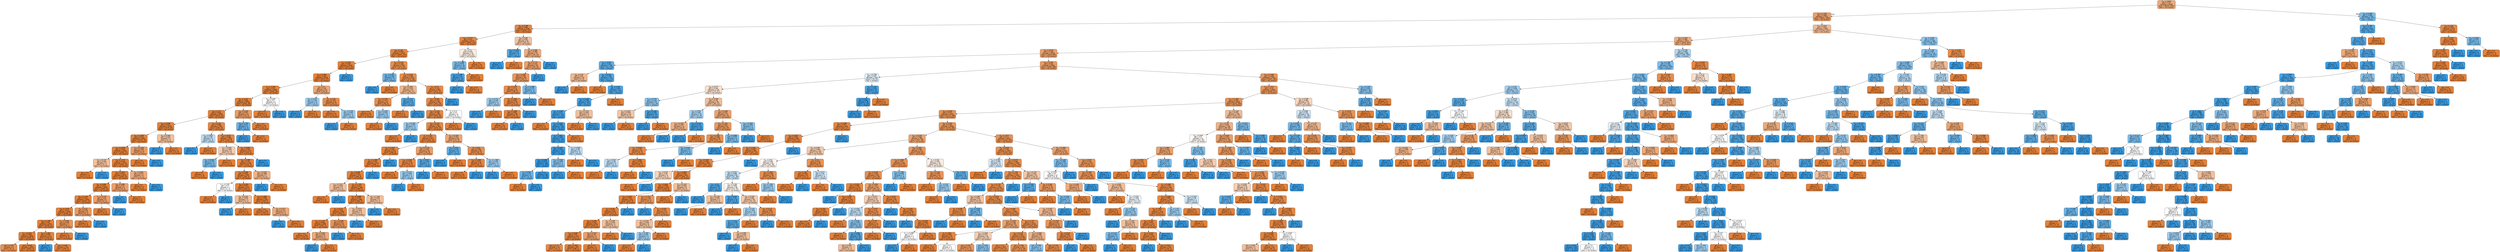 digraph Tree {
node [shape=box, style="filled, rounded", color="black", fontname=helvetica] ;
edge [fontname=helvetica] ;
0 [label=<X<SUB>97</SUB> &le; 3.842<br/>gini = 0.37<br/>samples = 8000<br/>value = [6039, 1961]<br/>class = not compsci>, fillcolor="#edaa79"] ;
1 [label=<X<SUB>83</SUB> &le; 1.155<br/>gini = 0.309<br/>samples = 7237<br/>value = [5853, 1384]<br/>class = not compsci>, fillcolor="#eb9f68"] ;
0 -> 1 [labeldistance=2.5, labelangle=45, headlabel="True"] ;
2 [label=<X<SUB>93</SUB> &le; 3.748<br/>gini = 0.081<br/>samples = 3236<br/>value = [3099, 137]<br/>class = not compsci>, fillcolor="#e68742"] ;
1 -> 2 ;
3 [label=<X<SUB>82</SUB> &le; 5.377<br/>gini = 0.07<br/>samples = 3175<br/>value = [3059, 116]<br/>class = not compsci>, fillcolor="#e68641"] ;
2 -> 3 ;
4 [label=<X<SUB>86</SUB> &le; 2.41<br/>gini = 0.064<br/>samples = 3149<br/>value = [3045, 104]<br/>class = not compsci>, fillcolor="#e68540"] ;
3 -> 4 ;
5 [label=<X<SUB>22</SUB> &le; 3.161<br/>gini = 0.037<br/>samples = 2620<br/>value = [2571, 49]<br/>class = not compsci>, fillcolor="#e5833d"] ;
4 -> 5 ;
6 [label=<X<SUB>19</SUB> &le; 1.464<br/>gini = 0.035<br/>samples = 2618<br/>value = [2571, 47]<br/>class = not compsci>, fillcolor="#e5833d"] ;
5 -> 6 ;
7 [label=<X<SUB>13</SUB> &le; 3.259<br/>gini = 0.03<br/>samples = 2584<br/>value = [2545, 39]<br/>class = not compsci>, fillcolor="#e5833c"] ;
6 -> 7 ;
8 [label=<X<SUB>67</SUB> &le; 1.227<br/>gini = 0.028<br/>samples = 2578<br/>value = [2542, 36]<br/>class = not compsci>, fillcolor="#e5833c"] ;
7 -> 8 ;
9 [label=<X<SUB>96</SUB> &le; 1.57<br/>gini = 0.025<br/>samples = 2555<br/>value = [2523, 32]<br/>class = not compsci>, fillcolor="#e5833c"] ;
8 -> 9 ;
10 [label=<X<SUB>65</SUB> &le; 1.626<br/>gini = 0.017<br/>samples = 2295<br/>value = [2275, 20]<br/>class = not compsci>, fillcolor="#e5823b"] ;
9 -> 10 ;
11 [label=<X<SUB>62</SUB> &le; 1.438<br/>gini = 0.016<br/>samples = 2292<br/>value = [2273, 19]<br/>class = not compsci>, fillcolor="#e5823b"] ;
10 -> 11 ;
12 [label=<X<SUB>19</SUB> &le; 0.026<br/>gini = 0.015<br/>samples = 2281<br/>value = [2264, 17]<br/>class = not compsci>, fillcolor="#e5823a"] ;
11 -> 12 ;
13 [label=<X<SUB>25</SUB> &le; 0.137<br/>gini = 0.444<br/>samples = 3<br/>value = [2, 1]<br/>class = not compsci>, fillcolor="#f2c09c"] ;
12 -> 13 ;
14 [label=<gini = 0.0<br/>samples = 2<br/>value = [2, 0]<br/>class = not compsci>, fillcolor="#e58139"] ;
13 -> 14 ;
15 [label=<gini = 0.0<br/>samples = 1<br/>value = [0, 1]<br/>class = compsci>, fillcolor="#399de5"] ;
13 -> 15 ;
16 [label=<X<SUB>29</SUB> &le; 1.725<br/>gini = 0.014<br/>samples = 2278<br/>value = [2262, 16]<br/>class = not compsci>, fillcolor="#e5823a"] ;
12 -> 16 ;
17 [label=<X<SUB>18</SUB> &le; 3.419<br/>gini = 0.013<br/>samples = 2274<br/>value = [2259, 15]<br/>class = not compsci>, fillcolor="#e5823a"] ;
16 -> 17 ;
18 [label=<X<SUB>82</SUB> &le; 4.094<br/>gini = 0.012<br/>samples = 2269<br/>value = [2255, 14]<br/>class = not compsci>, fillcolor="#e5823a"] ;
17 -> 18 ;
19 [label=<X<SUB>83</SUB> &le; 1.144<br/>gini = 0.011<br/>samples = 2264<br/>value = [2251, 13]<br/>class = not compsci>, fillcolor="#e5823a"] ;
18 -> 19 ;
20 [label=<X<SUB>46</SUB> &le; 1.575<br/>gini = 0.011<br/>samples = 2258<br/>value = [2246, 12]<br/>class = not compsci>, fillcolor="#e5823a"] ;
19 -> 20 ;
21 [label=<X<SUB>86</SUB> &le; 1.398<br/>gini = 0.01<br/>samples = 2251<br/>value = [2240, 11]<br/>class = not compsci>, fillcolor="#e5823a"] ;
20 -> 21 ;
22 [label=<X<SUB>51</SUB> &le; 0.022<br/>gini = 0.005<br/>samples = 2040<br/>value = [2035, 5]<br/>class = not compsci>, fillcolor="#e58139"] ;
21 -> 22 ;
23 [label=<gini = 0.198<br/>samples = 9<br/>value = [8, 1]<br/>class = not compsci>, fillcolor="#e89152"] ;
22 -> 23 ;
24 [label=<gini = 0.004<br/>samples = 2031<br/>value = [2027, 4]<br/>class = not compsci>, fillcolor="#e58139"] ;
22 -> 24 ;
25 [label=<X<SUB>86</SUB> &le; 1.402<br/>gini = 0.055<br/>samples = 211<br/>value = [205, 6]<br/>class = not compsci>, fillcolor="#e6853f"] ;
21 -> 25 ;
26 [label=<gini = 0.0<br/>samples = 1<br/>value = [0, 1]<br/>class = compsci>, fillcolor="#399de5"] ;
25 -> 26 ;
27 [label=<gini = 0.046<br/>samples = 210<br/>value = [205, 5]<br/>class = not compsci>, fillcolor="#e6843e"] ;
25 -> 27 ;
28 [label=<X<SUB>12</SUB> &le; 0.595<br/>gini = 0.245<br/>samples = 7<br/>value = [6, 1]<br/>class = not compsci>, fillcolor="#e9965a"] ;
20 -> 28 ;
29 [label=<gini = 0.0<br/>samples = 6<br/>value = [6, 0]<br/>class = not compsci>, fillcolor="#e58139"] ;
28 -> 29 ;
30 [label=<gini = 0.0<br/>samples = 1<br/>value = [0, 1]<br/>class = compsci>, fillcolor="#399de5"] ;
28 -> 30 ;
31 [label=<X<SUB>15</SUB> &le; 0.22<br/>gini = 0.278<br/>samples = 6<br/>value = [5, 1]<br/>class = not compsci>, fillcolor="#ea9a61"] ;
19 -> 31 ;
32 [label=<gini = 0.0<br/>samples = 5<br/>value = [5, 0]<br/>class = not compsci>, fillcolor="#e58139"] ;
31 -> 32 ;
33 [label=<gini = 0.0<br/>samples = 1<br/>value = [0, 1]<br/>class = compsci>, fillcolor="#399de5"] ;
31 -> 33 ;
34 [label=<X<SUB>12</SUB> &le; 0.131<br/>gini = 0.32<br/>samples = 5<br/>value = [4, 1]<br/>class = not compsci>, fillcolor="#eca06a"] ;
18 -> 34 ;
35 [label=<gini = 0.0<br/>samples = 4<br/>value = [4, 0]<br/>class = not compsci>, fillcolor="#e58139"] ;
34 -> 35 ;
36 [label=<gini = 0.0<br/>samples = 1<br/>value = [0, 1]<br/>class = compsci>, fillcolor="#399de5"] ;
34 -> 36 ;
37 [label=<X<SUB>86</SUB> &le; 0.086<br/>gini = 0.32<br/>samples = 5<br/>value = [4, 1]<br/>class = not compsci>, fillcolor="#eca06a"] ;
17 -> 37 ;
38 [label=<gini = 0.0<br/>samples = 1<br/>value = [0, 1]<br/>class = compsci>, fillcolor="#399de5"] ;
37 -> 38 ;
39 [label=<gini = 0.0<br/>samples = 4<br/>value = [4, 0]<br/>class = not compsci>, fillcolor="#e58139"] ;
37 -> 39 ;
40 [label=<X<SUB>41</SUB> &le; 0.601<br/>gini = 0.375<br/>samples = 4<br/>value = [3, 1]<br/>class = not compsci>, fillcolor="#eeab7b"] ;
16 -> 40 ;
41 [label=<gini = 0.0<br/>samples = 3<br/>value = [3, 0]<br/>class = not compsci>, fillcolor="#e58139"] ;
40 -> 41 ;
42 [label=<gini = 0.0<br/>samples = 1<br/>value = [0, 1]<br/>class = compsci>, fillcolor="#399de5"] ;
40 -> 42 ;
43 [label=<X<SUB>17</SUB> &le; 0.109<br/>gini = 0.298<br/>samples = 11<br/>value = [9, 2]<br/>class = not compsci>, fillcolor="#eb9d65"] ;
11 -> 43 ;
44 [label=<gini = 0.0<br/>samples = 9<br/>value = [9, 0]<br/>class = not compsci>, fillcolor="#e58139"] ;
43 -> 44 ;
45 [label=<gini = 0.0<br/>samples = 2<br/>value = [0, 2]<br/>class = compsci>, fillcolor="#399de5"] ;
43 -> 45 ;
46 [label=<X<SUB>49</SUB> &le; 0.094<br/>gini = 0.444<br/>samples = 3<br/>value = [2, 1]<br/>class = not compsci>, fillcolor="#f2c09c"] ;
10 -> 46 ;
47 [label=<gini = 0.0<br/>samples = 1<br/>value = [0, 1]<br/>class = compsci>, fillcolor="#399de5"] ;
46 -> 47 ;
48 [label=<gini = 0.0<br/>samples = 2<br/>value = [2, 0]<br/>class = not compsci>, fillcolor="#e58139"] ;
46 -> 48 ;
49 [label=<X<SUB>16</SUB> &le; 0.04<br/>gini = 0.088<br/>samples = 260<br/>value = [248, 12]<br/>class = not compsci>, fillcolor="#e68743"] ;
9 -> 49 ;
50 [label=<X<SUB>70</SUB> &le; 0.661<br/>gini = 0.48<br/>samples = 5<br/>value = [2, 3]<br/>class = compsci>, fillcolor="#bddef6"] ;
49 -> 50 ;
51 [label=<gini = 0.0<br/>samples = 3<br/>value = [0, 3]<br/>class = compsci>, fillcolor="#399de5"] ;
50 -> 51 ;
52 [label=<gini = 0.0<br/>samples = 2<br/>value = [2, 0]<br/>class = not compsci>, fillcolor="#e58139"] ;
50 -> 52 ;
53 [label=<X<SUB>39</SUB> &le; 0.037<br/>gini = 0.068<br/>samples = 255<br/>value = [246, 9]<br/>class = not compsci>, fillcolor="#e68640"] ;
49 -> 53 ;
54 [label=<X<SUB>47</SUB> &le; 0.045<br/>gini = 0.469<br/>samples = 8<br/>value = [5, 3]<br/>class = not compsci>, fillcolor="#f5cdb0"] ;
53 -> 54 ;
55 [label=<X<SUB>61</SUB> &le; 0.032<br/>gini = 0.375<br/>samples = 4<br/>value = [1, 3]<br/>class = compsci>, fillcolor="#7bbeee"] ;
54 -> 55 ;
56 [label=<gini = 0.0<br/>samples = 1<br/>value = [1, 0]<br/>class = not compsci>, fillcolor="#e58139"] ;
55 -> 56 ;
57 [label=<gini = 0.0<br/>samples = 3<br/>value = [0, 3]<br/>class = compsci>, fillcolor="#399de5"] ;
55 -> 57 ;
58 [label=<gini = 0.0<br/>samples = 4<br/>value = [4, 0]<br/>class = not compsci>, fillcolor="#e58139"] ;
54 -> 58 ;
59 [label=<X<SUB>81</SUB> &le; 9.861<br/>gini = 0.047<br/>samples = 247<br/>value = [241, 6]<br/>class = not compsci>, fillcolor="#e6843e"] ;
53 -> 59 ;
60 [label=<X<SUB>82</SUB> &le; 2.496<br/>gini = 0.04<br/>samples = 246<br/>value = [241, 5]<br/>class = not compsci>, fillcolor="#e6843d"] ;
59 -> 60 ;
61 [label=<X<SUB>38</SUB> &le; 0.038<br/>gini = 0.025<br/>samples = 239<br/>value = [236, 3]<br/>class = not compsci>, fillcolor="#e5833c"] ;
60 -> 61 ;
62 [label=<X<SUB>76</SUB> &le; 0.187<br/>gini = 0.5<br/>samples = 2<br/>value = [1, 1]<br/>class = not compsci>, fillcolor="#ffffff"] ;
61 -> 62 ;
63 [label=<gini = 0.0<br/>samples = 1<br/>value = [1, 0]<br/>class = not compsci>, fillcolor="#e58139"] ;
62 -> 63 ;
64 [label=<gini = 0.0<br/>samples = 1<br/>value = [0, 1]<br/>class = compsci>, fillcolor="#399de5"] ;
62 -> 64 ;
65 [label=<X<SUB>48</SUB> &le; 0.025<br/>gini = 0.017<br/>samples = 237<br/>value = [235, 2]<br/>class = not compsci>, fillcolor="#e5823b"] ;
61 -> 65 ;
66 [label=<X<SUB>81</SUB> &le; 0.202<br/>gini = 0.444<br/>samples = 3<br/>value = [2, 1]<br/>class = not compsci>, fillcolor="#f2c09c"] ;
65 -> 66 ;
67 [label=<gini = 0.0<br/>samples = 1<br/>value = [0, 1]<br/>class = compsci>, fillcolor="#399de5"] ;
66 -> 67 ;
68 [label=<gini = 0.0<br/>samples = 2<br/>value = [2, 0]<br/>class = not compsci>, fillcolor="#e58139"] ;
66 -> 68 ;
69 [label=<X<SUB>50</SUB> &le; 1.956<br/>gini = 0.009<br/>samples = 234<br/>value = [233, 1]<br/>class = not compsci>, fillcolor="#e5823a"] ;
65 -> 69 ;
70 [label=<gini = 0.0<br/>samples = 230<br/>value = [230, 0]<br/>class = not compsci>, fillcolor="#e58139"] ;
69 -> 70 ;
71 [label=<X<SUB>30</SUB> &le; 0.277<br/>gini = 0.375<br/>samples = 4<br/>value = [3, 1]<br/>class = not compsci>, fillcolor="#eeab7b"] ;
69 -> 71 ;
72 [label=<gini = 0.0<br/>samples = 1<br/>value = [0, 1]<br/>class = compsci>, fillcolor="#399de5"] ;
71 -> 72 ;
73 [label=<gini = 0.0<br/>samples = 3<br/>value = [3, 0]<br/>class = not compsci>, fillcolor="#e58139"] ;
71 -> 73 ;
74 [label=<X<SUB>83</SUB> &le; 0.318<br/>gini = 0.408<br/>samples = 7<br/>value = [5, 2]<br/>class = not compsci>, fillcolor="#efb388"] ;
60 -> 74 ;
75 [label=<gini = 0.0<br/>samples = 2<br/>value = [0, 2]<br/>class = compsci>, fillcolor="#399de5"] ;
74 -> 75 ;
76 [label=<gini = 0.0<br/>samples = 5<br/>value = [5, 0]<br/>class = not compsci>, fillcolor="#e58139"] ;
74 -> 76 ;
77 [label=<gini = 0.0<br/>samples = 1<br/>value = [0, 1]<br/>class = compsci>, fillcolor="#399de5"] ;
59 -> 77 ;
78 [label=<X<SUB>48</SUB> &le; 0.059<br/>gini = 0.287<br/>samples = 23<br/>value = [19, 4]<br/>class = not compsci>, fillcolor="#ea9c63"] ;
8 -> 78 ;
79 [label=<X<SUB>90</SUB> &le; 1.736<br/>gini = 0.32<br/>samples = 5<br/>value = [1, 4]<br/>class = compsci>, fillcolor="#6ab6ec"] ;
78 -> 79 ;
80 [label=<gini = 0.0<br/>samples = 4<br/>value = [0, 4]<br/>class = compsci>, fillcolor="#399de5"] ;
79 -> 80 ;
81 [label=<gini = 0.0<br/>samples = 1<br/>value = [1, 0]<br/>class = not compsci>, fillcolor="#e58139"] ;
79 -> 81 ;
82 [label=<gini = 0.0<br/>samples = 18<br/>value = [18, 0]<br/>class = not compsci>, fillcolor="#e58139"] ;
78 -> 82 ;
83 [label=<X<SUB>64</SUB> &le; 0.094<br/>gini = 0.5<br/>samples = 6<br/>value = [3, 3]<br/>class = not compsci>, fillcolor="#ffffff"] ;
7 -> 83 ;
84 [label=<gini = 0.0<br/>samples = 3<br/>value = [3, 0]<br/>class = not compsci>, fillcolor="#e58139"] ;
83 -> 84 ;
85 [label=<gini = 0.0<br/>samples = 3<br/>value = [0, 3]<br/>class = compsci>, fillcolor="#399de5"] ;
83 -> 85 ;
86 [label=<X<SUB>24</SUB> &le; 0.1<br/>gini = 0.36<br/>samples = 34<br/>value = [26, 8]<br/>class = not compsci>, fillcolor="#eda876"] ;
6 -> 86 ;
87 [label=<X<SUB>67</SUB> &le; 0.447<br/>gini = 0.444<br/>samples = 9<br/>value = [3, 6]<br/>class = compsci>, fillcolor="#9ccef2"] ;
86 -> 87 ;
88 [label=<gini = 0.0<br/>samples = 6<br/>value = [0, 6]<br/>class = compsci>, fillcolor="#399de5"] ;
87 -> 88 ;
89 [label=<gini = 0.0<br/>samples = 3<br/>value = [3, 0]<br/>class = not compsci>, fillcolor="#e58139"] ;
87 -> 89 ;
90 [label=<X<SUB>72</SUB> &le; 1.64<br/>gini = 0.147<br/>samples = 25<br/>value = [23, 2]<br/>class = not compsci>, fillcolor="#e78c4a"] ;
86 -> 90 ;
91 [label=<gini = 0.0<br/>samples = 22<br/>value = [22, 0]<br/>class = not compsci>, fillcolor="#e58139"] ;
90 -> 91 ;
92 [label=<X<SUB>83</SUB> &le; 0.239<br/>gini = 0.444<br/>samples = 3<br/>value = [1, 2]<br/>class = compsci>, fillcolor="#9ccef2"] ;
90 -> 92 ;
93 [label=<gini = 0.0<br/>samples = 2<br/>value = [0, 2]<br/>class = compsci>, fillcolor="#399de5"] ;
92 -> 93 ;
94 [label=<gini = 0.0<br/>samples = 1<br/>value = [1, 0]<br/>class = not compsci>, fillcolor="#e58139"] ;
92 -> 94 ;
95 [label=<gini = 0.0<br/>samples = 2<br/>value = [0, 2]<br/>class = compsci>, fillcolor="#399de5"] ;
5 -> 95 ;
96 [label=<X<SUB>85</SUB> &le; 0.076<br/>gini = 0.186<br/>samples = 529<br/>value = [474, 55]<br/>class = not compsci>, fillcolor="#e89050"] ;
4 -> 96 ;
97 [label=<X<SUB>27</SUB> &le; 0.101<br/>gini = 0.346<br/>samples = 9<br/>value = [2, 7]<br/>class = compsci>, fillcolor="#72b9ec"] ;
96 -> 97 ;
98 [label=<gini = 0.0<br/>samples = 7<br/>value = [0, 7]<br/>class = compsci>, fillcolor="#399de5"] ;
97 -> 98 ;
99 [label=<gini = 0.0<br/>samples = 2<br/>value = [2, 0]<br/>class = not compsci>, fillcolor="#e58139"] ;
97 -> 99 ;
100 [label=<X<SUB>38</SUB> &le; 0.042<br/>gini = 0.168<br/>samples = 520<br/>value = [472, 48]<br/>class = not compsci>, fillcolor="#e88e4d"] ;
96 -> 100 ;
101 [label=<X<SUB>20</SUB> &le; 0.063<br/>gini = 0.419<br/>samples = 57<br/>value = [40, 17]<br/>class = not compsci>, fillcolor="#f0b78d"] ;
100 -> 101 ;
102 [label=<X<SUB>29</SUB> &le; 0.076<br/>gini = 0.172<br/>samples = 42<br/>value = [38, 4]<br/>class = not compsci>, fillcolor="#e88e4e"] ;
101 -> 102 ;
103 [label=<gini = 0.0<br/>samples = 36<br/>value = [36, 0]<br/>class = not compsci>, fillcolor="#e58139"] ;
102 -> 103 ;
104 [label=<X<SUB>36</SUB> &le; 0.049<br/>gini = 0.444<br/>samples = 6<br/>value = [2, 4]<br/>class = compsci>, fillcolor="#9ccef2"] ;
102 -> 104 ;
105 [label=<gini = 0.0<br/>samples = 2<br/>value = [2, 0]<br/>class = not compsci>, fillcolor="#e58139"] ;
104 -> 105 ;
106 [label=<gini = 0.0<br/>samples = 4<br/>value = [0, 4]<br/>class = compsci>, fillcolor="#399de5"] ;
104 -> 106 ;
107 [label=<X<SUB>83</SUB> &le; 0.172<br/>gini = 0.231<br/>samples = 15<br/>value = [2, 13]<br/>class = compsci>, fillcolor="#57ace9"] ;
101 -> 107 ;
108 [label=<gini = 0.0<br/>samples = 2<br/>value = [2, 0]<br/>class = not compsci>, fillcolor="#e58139"] ;
107 -> 108 ;
109 [label=<gini = 0.0<br/>samples = 13<br/>value = [0, 13]<br/>class = compsci>, fillcolor="#399de5"] ;
107 -> 109 ;
110 [label=<X<SUB>15</SUB> &le; 0.5<br/>gini = 0.125<br/>samples = 463<br/>value = [432, 31]<br/>class = not compsci>, fillcolor="#e78a47"] ;
100 -> 110 ;
111 [label=<X<SUB>29</SUB> &le; 0.901<br/>gini = 0.118<br/>samples = 461<br/>value = [432, 29]<br/>class = not compsci>, fillcolor="#e78946"] ;
110 -> 111 ;
112 [label=<X<SUB>86</SUB> &le; 2.419<br/>gini = 0.108<br/>samples = 455<br/>value = [429, 26]<br/>class = not compsci>, fillcolor="#e78945"] ;
111 -> 112 ;
113 [label=<X<SUB>26</SUB> &le; 0.083<br/>gini = 0.444<br/>samples = 3<br/>value = [1, 2]<br/>class = compsci>, fillcolor="#9ccef2"] ;
112 -> 113 ;
114 [label=<gini = 0.0<br/>samples = 1<br/>value = [1, 0]<br/>class = not compsci>, fillcolor="#e58139"] ;
113 -> 114 ;
115 [label=<gini = 0.0<br/>samples = 2<br/>value = [0, 2]<br/>class = compsci>, fillcolor="#399de5"] ;
113 -> 115 ;
116 [label=<X<SUB>81</SUB> &le; 5.124<br/>gini = 0.101<br/>samples = 452<br/>value = [428, 24]<br/>class = not compsci>, fillcolor="#e68844"] ;
112 -> 116 ;
117 [label=<X<SUB>1</SUB> &le; 1.107<br/>gini = 0.074<br/>samples = 417<br/>value = [401, 16]<br/>class = not compsci>, fillcolor="#e68641"] ;
116 -> 117 ;
118 [label=<X<SUB>11</SUB> &le; 2.414<br/>gini = 0.042<br/>samples = 374<br/>value = [366, 8]<br/>class = not compsci>, fillcolor="#e6843d"] ;
117 -> 118 ;
119 [label=<X<SUB>31</SUB> &le; 1.499<br/>gini = 0.037<br/>samples = 373<br/>value = [366, 7]<br/>class = not compsci>, fillcolor="#e5833d"] ;
118 -> 119 ;
120 [label=<X<SUB>99</SUB> &le; 0.028<br/>gini = 0.032<br/>samples = 372<br/>value = [366, 6]<br/>class = not compsci>, fillcolor="#e5833c"] ;
119 -> 120 ;
121 [label=<X<SUB>28</SUB> &le; 0.222<br/>gini = 0.444<br/>samples = 3<br/>value = [2, 1]<br/>class = not compsci>, fillcolor="#f2c09c"] ;
120 -> 121 ;
122 [label=<gini = 0.0<br/>samples = 2<br/>value = [2, 0]<br/>class = not compsci>, fillcolor="#e58139"] ;
121 -> 122 ;
123 [label=<gini = 0.0<br/>samples = 1<br/>value = [0, 1]<br/>class = compsci>, fillcolor="#399de5"] ;
121 -> 123 ;
124 [label=<X<SUB>21</SUB> &le; 1.755<br/>gini = 0.027<br/>samples = 369<br/>value = [364, 5]<br/>class = not compsci>, fillcolor="#e5833c"] ;
120 -> 124 ;
125 [label=<X<SUB>52</SUB> &le; 0.898<br/>gini = 0.022<br/>samples = 366<br/>value = [362, 4]<br/>class = not compsci>, fillcolor="#e5823b"] ;
124 -> 125 ;
126 [label=<X<SUB>46</SUB> &le; 0.13<br/>gini = 0.016<br/>samples = 363<br/>value = [360, 3]<br/>class = not compsci>, fillcolor="#e5823b"] ;
125 -> 126 ;
127 [label=<X<SUB>11</SUB> &le; 1.173<br/>gini = 0.006<br/>samples = 348<br/>value = [347, 1]<br/>class = not compsci>, fillcolor="#e5813a"] ;
126 -> 127 ;
128 [label=<gini = 0.0<br/>samples = 344<br/>value = [344, 0]<br/>class = not compsci>, fillcolor="#e58139"] ;
127 -> 128 ;
129 [label=<X<SUB>65</SUB> &le; 0.052<br/>gini = 0.375<br/>samples = 4<br/>value = [3, 1]<br/>class = not compsci>, fillcolor="#eeab7b"] ;
127 -> 129 ;
130 [label=<gini = 0.0<br/>samples = 1<br/>value = [0, 1]<br/>class = compsci>, fillcolor="#399de5"] ;
129 -> 130 ;
131 [label=<gini = 0.0<br/>samples = 3<br/>value = [3, 0]<br/>class = not compsci>, fillcolor="#e58139"] ;
129 -> 131 ;
132 [label=<X<SUB>31</SUB> &le; 0.038<br/>gini = 0.231<br/>samples = 15<br/>value = [13, 2]<br/>class = not compsci>, fillcolor="#e99457"] ;
126 -> 132 ;
133 [label=<gini = 0.0<br/>samples = 2<br/>value = [0, 2]<br/>class = compsci>, fillcolor="#399de5"] ;
132 -> 133 ;
134 [label=<gini = 0.0<br/>samples = 13<br/>value = [13, 0]<br/>class = not compsci>, fillcolor="#e58139"] ;
132 -> 134 ;
135 [label=<X<SUB>51</SUB> &le; 0.074<br/>gini = 0.444<br/>samples = 3<br/>value = [2, 1]<br/>class = not compsci>, fillcolor="#f2c09c"] ;
125 -> 135 ;
136 [label=<gini = 0.0<br/>samples = 1<br/>value = [0, 1]<br/>class = compsci>, fillcolor="#399de5"] ;
135 -> 136 ;
137 [label=<gini = 0.0<br/>samples = 2<br/>value = [2, 0]<br/>class = not compsci>, fillcolor="#e58139"] ;
135 -> 137 ;
138 [label=<X<SUB>87</SUB> &le; 1.144<br/>gini = 0.444<br/>samples = 3<br/>value = [2, 1]<br/>class = not compsci>, fillcolor="#f2c09c"] ;
124 -> 138 ;
139 [label=<gini = 0.0<br/>samples = 1<br/>value = [0, 1]<br/>class = compsci>, fillcolor="#399de5"] ;
138 -> 139 ;
140 [label=<gini = 0.0<br/>samples = 2<br/>value = [2, 0]<br/>class = not compsci>, fillcolor="#e58139"] ;
138 -> 140 ;
141 [label=<gini = 0.0<br/>samples = 1<br/>value = [0, 1]<br/>class = compsci>, fillcolor="#399de5"] ;
119 -> 141 ;
142 [label=<gini = 0.0<br/>samples = 1<br/>value = [0, 1]<br/>class = compsci>, fillcolor="#399de5"] ;
118 -> 142 ;
143 [label=<X<SUB>28</SUB> &le; 0.179<br/>gini = 0.303<br/>samples = 43<br/>value = [35, 8]<br/>class = not compsci>, fillcolor="#eb9e66"] ;
117 -> 143 ;
144 [label=<X<SUB>36</SUB> &le; 0.646<br/>gini = 0.105<br/>samples = 36<br/>value = [34, 2]<br/>class = not compsci>, fillcolor="#e78845"] ;
143 -> 144 ;
145 [label=<gini = 0.0<br/>samples = 33<br/>value = [33, 0]<br/>class = not compsci>, fillcolor="#e58139"] ;
144 -> 145 ;
146 [label=<X<SUB>63</SUB> &le; 0.131<br/>gini = 0.444<br/>samples = 3<br/>value = [1, 2]<br/>class = compsci>, fillcolor="#9ccef2"] ;
144 -> 146 ;
147 [label=<gini = 0.0<br/>samples = 2<br/>value = [0, 2]<br/>class = compsci>, fillcolor="#399de5"] ;
146 -> 147 ;
148 [label=<gini = 0.0<br/>samples = 1<br/>value = [1, 0]<br/>class = not compsci>, fillcolor="#e58139"] ;
146 -> 148 ;
149 [label=<X<SUB>94</SUB> &le; 0.811<br/>gini = 0.245<br/>samples = 7<br/>value = [1, 6]<br/>class = compsci>, fillcolor="#5aade9"] ;
143 -> 149 ;
150 [label=<gini = 0.0<br/>samples = 6<br/>value = [0, 6]<br/>class = compsci>, fillcolor="#399de5"] ;
149 -> 150 ;
151 [label=<gini = 0.0<br/>samples = 1<br/>value = [1, 0]<br/>class = not compsci>, fillcolor="#e58139"] ;
149 -> 151 ;
152 [label=<X<SUB>83</SUB> &le; 0.204<br/>gini = 0.353<br/>samples = 35<br/>value = [27, 8]<br/>class = not compsci>, fillcolor="#eda674"] ;
116 -> 152 ;
153 [label=<X<SUB>12</SUB> &le; 0.16<br/>gini = 0.278<br/>samples = 6<br/>value = [1, 5]<br/>class = compsci>, fillcolor="#61b1ea"] ;
152 -> 153 ;
154 [label=<gini = 0.0<br/>samples = 5<br/>value = [0, 5]<br/>class = compsci>, fillcolor="#399de5"] ;
153 -> 154 ;
155 [label=<gini = 0.0<br/>samples = 1<br/>value = [1, 0]<br/>class = not compsci>, fillcolor="#e58139"] ;
153 -> 155 ;
156 [label=<X<SUB>0</SUB> &le; 0.91<br/>gini = 0.185<br/>samples = 29<br/>value = [26, 3]<br/>class = not compsci>, fillcolor="#e89050"] ;
152 -> 156 ;
157 [label=<X<SUB>90</SUB> &le; 2.358<br/>gini = 0.074<br/>samples = 26<br/>value = [25, 1]<br/>class = not compsci>, fillcolor="#e68641"] ;
156 -> 157 ;
158 [label=<gini = 0.0<br/>samples = 25<br/>value = [25, 0]<br/>class = not compsci>, fillcolor="#e58139"] ;
157 -> 158 ;
159 [label=<gini = 0.0<br/>samples = 1<br/>value = [0, 1]<br/>class = compsci>, fillcolor="#399de5"] ;
157 -> 159 ;
160 [label=<X<SUB>71</SUB> &le; 1.188<br/>gini = 0.444<br/>samples = 3<br/>value = [1, 2]<br/>class = compsci>, fillcolor="#9ccef2"] ;
156 -> 160 ;
161 [label=<gini = 0.0<br/>samples = 2<br/>value = [0, 2]<br/>class = compsci>, fillcolor="#399de5"] ;
160 -> 161 ;
162 [label=<gini = 0.0<br/>samples = 1<br/>value = [1, 0]<br/>class = not compsci>, fillcolor="#e58139"] ;
160 -> 162 ;
163 [label=<X<SUB>2</SUB> &le; 0.11<br/>gini = 0.5<br/>samples = 6<br/>value = [3, 3]<br/>class = not compsci>, fillcolor="#ffffff"] ;
111 -> 163 ;
164 [label=<gini = 0.0<br/>samples = 3<br/>value = [3, 0]<br/>class = not compsci>, fillcolor="#e58139"] ;
163 -> 164 ;
165 [label=<gini = 0.0<br/>samples = 3<br/>value = [0, 3]<br/>class = compsci>, fillcolor="#399de5"] ;
163 -> 165 ;
166 [label=<gini = 0.0<br/>samples = 2<br/>value = [0, 2]<br/>class = compsci>, fillcolor="#399de5"] ;
110 -> 166 ;
167 [label=<X<SUB>85</SUB> &le; 0.2<br/>gini = 0.497<br/>samples = 26<br/>value = [14, 12]<br/>class = not compsci>, fillcolor="#fbede3"] ;
3 -> 167 ;
168 [label=<X<SUB>71</SUB> &le; 1.188<br/>gini = 0.375<br/>samples = 16<br/>value = [4, 12]<br/>class = compsci>, fillcolor="#7bbeee"] ;
167 -> 168 ;
169 [label=<X<SUB>20</SUB> &le; 1.108<br/>gini = 0.142<br/>samples = 13<br/>value = [1, 12]<br/>class = compsci>, fillcolor="#49a5e7"] ;
168 -> 169 ;
170 [label=<gini = 0.0<br/>samples = 12<br/>value = [0, 12]<br/>class = compsci>, fillcolor="#399de5"] ;
169 -> 170 ;
171 [label=<gini = 0.0<br/>samples = 1<br/>value = [1, 0]<br/>class = not compsci>, fillcolor="#e58139"] ;
169 -> 171 ;
172 [label=<gini = 0.0<br/>samples = 3<br/>value = [3, 0]<br/>class = not compsci>, fillcolor="#e58139"] ;
168 -> 172 ;
173 [label=<gini = 0.0<br/>samples = 10<br/>value = [10, 0]<br/>class = not compsci>, fillcolor="#e58139"] ;
167 -> 173 ;
174 [label=<X<SUB>40</SUB> &le; 0.08<br/>gini = 0.451<br/>samples = 61<br/>value = [40, 21]<br/>class = not compsci>, fillcolor="#f3c3a1"] ;
2 -> 174 ;
175 [label=<X<SUB>60</SUB> &le; 0.228<br/>gini = 0.219<br/>samples = 8<br/>value = [1, 7]<br/>class = compsci>, fillcolor="#55abe9"] ;
174 -> 175 ;
176 [label=<gini = 0.0<br/>samples = 7<br/>value = [0, 7]<br/>class = compsci>, fillcolor="#399de5"] ;
175 -> 176 ;
177 [label=<gini = 0.0<br/>samples = 1<br/>value = [1, 0]<br/>class = not compsci>, fillcolor="#e58139"] ;
175 -> 177 ;
178 [label=<X<SUB>10</SUB> &le; 0.486<br/>gini = 0.389<br/>samples = 53<br/>value = [39, 14]<br/>class = not compsci>, fillcolor="#eeae80"] ;
174 -> 178 ;
179 [label=<X<SUB>48</SUB> &le; 0.775<br/>gini = 0.325<br/>samples = 49<br/>value = [39, 10]<br/>class = not compsci>, fillcolor="#eca16c"] ;
178 -> 179 ;
180 [label=<X<SUB>89</SUB> &le; 3.336<br/>gini = 0.258<br/>samples = 46<br/>value = [39, 7]<br/>class = not compsci>, fillcolor="#ea985d"] ;
179 -> 180 ;
181 [label=<X<SUB>89</SUB> &le; 0.107<br/>gini = 0.172<br/>samples = 42<br/>value = [38, 4]<br/>class = not compsci>, fillcolor="#e88e4e"] ;
180 -> 181 ;
182 [label=<X<SUB>18</SUB> &le; 0.274<br/>gini = 0.444<br/>samples = 3<br/>value = [1, 2]<br/>class = compsci>, fillcolor="#9ccef2"] ;
181 -> 182 ;
183 [label=<gini = 0.0<br/>samples = 2<br/>value = [0, 2]<br/>class = compsci>, fillcolor="#399de5"] ;
182 -> 183 ;
184 [label=<gini = 0.0<br/>samples = 1<br/>value = [1, 0]<br/>class = not compsci>, fillcolor="#e58139"] ;
182 -> 184 ;
185 [label=<X<SUB>79</SUB> &le; 2.653<br/>gini = 0.097<br/>samples = 39<br/>value = [37, 2]<br/>class = not compsci>, fillcolor="#e68844"] ;
181 -> 185 ;
186 [label=<X<SUB>23</SUB> &le; 0.398<br/>gini = 0.051<br/>samples = 38<br/>value = [37, 1]<br/>class = not compsci>, fillcolor="#e6843e"] ;
185 -> 186 ;
187 [label=<gini = 0.0<br/>samples = 37<br/>value = [37, 0]<br/>class = not compsci>, fillcolor="#e58139"] ;
186 -> 187 ;
188 [label=<gini = 0.0<br/>samples = 1<br/>value = [0, 1]<br/>class = compsci>, fillcolor="#399de5"] ;
186 -> 188 ;
189 [label=<gini = 0.0<br/>samples = 1<br/>value = [0, 1]<br/>class = compsci>, fillcolor="#399de5"] ;
185 -> 189 ;
190 [label=<X<SUB>28</SUB> &le; 0.188<br/>gini = 0.375<br/>samples = 4<br/>value = [1, 3]<br/>class = compsci>, fillcolor="#7bbeee"] ;
180 -> 190 ;
191 [label=<gini = 0.0<br/>samples = 3<br/>value = [0, 3]<br/>class = compsci>, fillcolor="#399de5"] ;
190 -> 191 ;
192 [label=<gini = 0.0<br/>samples = 1<br/>value = [1, 0]<br/>class = not compsci>, fillcolor="#e58139"] ;
190 -> 192 ;
193 [label=<gini = 0.0<br/>samples = 3<br/>value = [0, 3]<br/>class = compsci>, fillcolor="#399de5"] ;
179 -> 193 ;
194 [label=<gini = 0.0<br/>samples = 4<br/>value = [0, 4]<br/>class = compsci>, fillcolor="#399de5"] ;
178 -> 194 ;
195 [label=<X<SUB>93</SUB> &le; 2.614<br/>gini = 0.429<br/>samples = 4001<br/>value = [2754, 1247]<br/>class = not compsci>, fillcolor="#f1ba93"] ;
1 -> 195 ;
196 [label=<X<SUB>98</SUB> &le; 1.453<br/>gini = 0.382<br/>samples = 3512<br/>value = [2608, 904]<br/>class = not compsci>, fillcolor="#eead7e"] ;
195 -> 196 ;
197 [label=<X<SUB>99</SUB> &le; 0.029<br/>gini = 0.318<br/>samples = 3026<br/>value = [2426, 600]<br/>class = not compsci>, fillcolor="#eba06a"] ;
196 -> 197 ;
198 [label=<X<SUB>34</SUB> &le; 0.037<br/>gini = 0.263<br/>samples = 135<br/>value = [21, 114]<br/>class = compsci>, fillcolor="#5dafea"] ;
197 -> 198 ;
199 [label=<X<SUB>84</SUB> &le; 0.34<br/>gini = 0.42<br/>samples = 10<br/>value = [7, 3]<br/>class = not compsci>, fillcolor="#f0b78e"] ;
198 -> 199 ;
200 [label=<gini = 0.0<br/>samples = 3<br/>value = [0, 3]<br/>class = compsci>, fillcolor="#399de5"] ;
199 -> 200 ;
201 [label=<gini = 0.0<br/>samples = 7<br/>value = [7, 0]<br/>class = not compsci>, fillcolor="#e58139"] ;
199 -> 201 ;
202 [label=<X<SUB>53</SUB> &le; 0.031<br/>gini = 0.199<br/>samples = 125<br/>value = [14, 111]<br/>class = compsci>, fillcolor="#52a9e8"] ;
198 -> 202 ;
203 [label=<gini = 0.0<br/>samples = 3<br/>value = [3, 0]<br/>class = not compsci>, fillcolor="#e58139"] ;
202 -> 203 ;
204 [label=<X<SUB>87</SUB> &le; 3.542<br/>gini = 0.164<br/>samples = 122<br/>value = [11, 111]<br/>class = compsci>, fillcolor="#4da7e8"] ;
202 -> 204 ;
205 [label=<X<SUB>59</SUB> &le; 0.168<br/>gini = 0.139<br/>samples = 120<br/>value = [9, 111]<br/>class = compsci>, fillcolor="#49a5e7"] ;
204 -> 205 ;
206 [label=<X<SUB>87</SUB> &le; 0.164<br/>gini = 0.112<br/>samples = 117<br/>value = [7, 110]<br/>class = compsci>, fillcolor="#46a3e7"] ;
205 -> 206 ;
207 [label=<gini = 0.0<br/>samples = 1<br/>value = [1, 0]<br/>class = not compsci>, fillcolor="#e58139"] ;
206 -> 207 ;
208 [label=<X<SUB>52</SUB> &le; 0.625<br/>gini = 0.098<br/>samples = 116<br/>value = [6, 110]<br/>class = compsci>, fillcolor="#44a2e6"] ;
206 -> 208 ;
209 [label=<X<SUB>0</SUB> &le; 1.653<br/>gini = 0.083<br/>samples = 115<br/>value = [5, 110]<br/>class = compsci>, fillcolor="#42a1e6"] ;
208 -> 209 ;
210 [label=<X<SUB>66</SUB> &le; 0.347<br/>gini = 0.053<br/>samples = 110<br/>value = [3, 107]<br/>class = compsci>, fillcolor="#3fa0e6"] ;
209 -> 210 ;
211 [label=<X<SUB>28</SUB> &le; 0.038<br/>gini = 0.019<br/>samples = 103<br/>value = [1, 102]<br/>class = compsci>, fillcolor="#3b9ee5"] ;
210 -> 211 ;
212 [label=<X<SUB>5</SUB> &le; 0.042<br/>gini = 0.32<br/>samples = 5<br/>value = [1, 4]<br/>class = compsci>, fillcolor="#6ab6ec"] ;
211 -> 212 ;
213 [label=<gini = 0.0<br/>samples = 1<br/>value = [1, 0]<br/>class = not compsci>, fillcolor="#e58139"] ;
212 -> 213 ;
214 [label=<gini = 0.0<br/>samples = 4<br/>value = [0, 4]<br/>class = compsci>, fillcolor="#399de5"] ;
212 -> 214 ;
215 [label=<gini = 0.0<br/>samples = 98<br/>value = [0, 98]<br/>class = compsci>, fillcolor="#399de5"] ;
211 -> 215 ;
216 [label=<X<SUB>26</SUB> &le; 0.068<br/>gini = 0.408<br/>samples = 7<br/>value = [2, 5]<br/>class = compsci>, fillcolor="#88c4ef"] ;
210 -> 216 ;
217 [label=<gini = 0.0<br/>samples = 5<br/>value = [0, 5]<br/>class = compsci>, fillcolor="#399de5"] ;
216 -> 217 ;
218 [label=<gini = 0.0<br/>samples = 2<br/>value = [2, 0]<br/>class = not compsci>, fillcolor="#e58139"] ;
216 -> 218 ;
219 [label=<X<SUB>12</SUB> &le; 0.308<br/>gini = 0.48<br/>samples = 5<br/>value = [2, 3]<br/>class = compsci>, fillcolor="#bddef6"] ;
209 -> 219 ;
220 [label=<gini = 0.0<br/>samples = 2<br/>value = [2, 0]<br/>class = not compsci>, fillcolor="#e58139"] ;
219 -> 220 ;
221 [label=<gini = 0.0<br/>samples = 3<br/>value = [0, 3]<br/>class = compsci>, fillcolor="#399de5"] ;
219 -> 221 ;
222 [label=<gini = 0.0<br/>samples = 1<br/>value = [1, 0]<br/>class = not compsci>, fillcolor="#e58139"] ;
208 -> 222 ;
223 [label=<X<SUB>34</SUB> &le; 0.153<br/>gini = 0.444<br/>samples = 3<br/>value = [2, 1]<br/>class = not compsci>, fillcolor="#f2c09c"] ;
205 -> 223 ;
224 [label=<gini = 0.0<br/>samples = 2<br/>value = [2, 0]<br/>class = not compsci>, fillcolor="#e58139"] ;
223 -> 224 ;
225 [label=<gini = 0.0<br/>samples = 1<br/>value = [0, 1]<br/>class = compsci>, fillcolor="#399de5"] ;
223 -> 225 ;
226 [label=<gini = 0.0<br/>samples = 2<br/>value = [2, 0]<br/>class = not compsci>, fillcolor="#e58139"] ;
204 -> 226 ;
227 [label=<X<SUB>82</SUB> &le; 0.181<br/>gini = 0.28<br/>samples = 2891<br/>value = [2405, 486]<br/>class = not compsci>, fillcolor="#ea9a61"] ;
197 -> 227 ;
228 [label=<X<SUB>92</SUB> &le; 0.708<br/>gini = 0.497<br/>samples = 169<br/>value = [78, 91]<br/>class = compsci>, fillcolor="#e3f1fb"] ;
227 -> 228 ;
229 [label=<X<SUB>90</SUB> &le; 0.077<br/>gini = 0.491<br/>samples = 132<br/>value = [75, 57]<br/>class = not compsci>, fillcolor="#f9e1cf"] ;
228 -> 229 ;
230 [label=<X<SUB>39</SUB> &le; 0.076<br/>gini = 0.418<br/>samples = 37<br/>value = [11, 26]<br/>class = compsci>, fillcolor="#8dc6f0"] ;
229 -> 230 ;
231 [label=<X<SUB>22</SUB> &le; 0.047<br/>gini = 0.459<br/>samples = 14<br/>value = [9, 5]<br/>class = not compsci>, fillcolor="#f3c7a7"] ;
230 -> 231 ;
232 [label=<gini = 0.0<br/>samples = 5<br/>value = [0, 5]<br/>class = compsci>, fillcolor="#399de5"] ;
231 -> 232 ;
233 [label=<gini = 0.0<br/>samples = 9<br/>value = [9, 0]<br/>class = not compsci>, fillcolor="#e58139"] ;
231 -> 233 ;
234 [label=<X<SUB>28</SUB> &le; 0.236<br/>gini = 0.159<br/>samples = 23<br/>value = [2, 21]<br/>class = compsci>, fillcolor="#4ca6e7"] ;
230 -> 234 ;
235 [label=<gini = 0.0<br/>samples = 21<br/>value = [0, 21]<br/>class = compsci>, fillcolor="#399de5"] ;
234 -> 235 ;
236 [label=<gini = 0.0<br/>samples = 2<br/>value = [2, 0]<br/>class = not compsci>, fillcolor="#e58139"] ;
234 -> 236 ;
237 [label=<X<SUB>89</SUB> &le; 0.096<br/>gini = 0.44<br/>samples = 95<br/>value = [64, 31]<br/>class = not compsci>, fillcolor="#f2be99"] ;
229 -> 237 ;
238 [label=<X<SUB>94</SUB> &le; 0.301<br/>gini = 0.461<br/>samples = 25<br/>value = [9, 16]<br/>class = compsci>, fillcolor="#a8d4f4"] ;
237 -> 238 ;
239 [label=<X<SUB>34</SUB> &le; 0.107<br/>gini = 0.397<br/>samples = 11<br/>value = [8, 3]<br/>class = not compsci>, fillcolor="#efb083"] ;
238 -> 239 ;
240 [label=<gini = 0.0<br/>samples = 8<br/>value = [8, 0]<br/>class = not compsci>, fillcolor="#e58139"] ;
239 -> 240 ;
241 [label=<gini = 0.0<br/>samples = 3<br/>value = [0, 3]<br/>class = compsci>, fillcolor="#399de5"] ;
239 -> 241 ;
242 [label=<X<SUB>51</SUB> &le; 0.723<br/>gini = 0.133<br/>samples = 14<br/>value = [1, 13]<br/>class = compsci>, fillcolor="#48a5e7"] ;
238 -> 242 ;
243 [label=<gini = 0.0<br/>samples = 13<br/>value = [0, 13]<br/>class = compsci>, fillcolor="#399de5"] ;
242 -> 243 ;
244 [label=<gini = 0.0<br/>samples = 1<br/>value = [1, 0]<br/>class = not compsci>, fillcolor="#e58139"] ;
242 -> 244 ;
245 [label=<X<SUB>38</SUB> &le; 0.458<br/>gini = 0.337<br/>samples = 70<br/>value = [55, 15]<br/>class = not compsci>, fillcolor="#eca36f"] ;
237 -> 245 ;
246 [label=<X<SUB>33</SUB> &le; 1.231<br/>gini = 0.267<br/>samples = 63<br/>value = [53, 10]<br/>class = not compsci>, fillcolor="#ea995e"] ;
245 -> 246 ;
247 [label=<X<SUB>18</SUB> &le; 1.442<br/>gini = 0.209<br/>samples = 59<br/>value = [52, 7]<br/>class = not compsci>, fillcolor="#e89254"] ;
246 -> 247 ;
248 [label=<X<SUB>17</SUB> &le; 0.044<br/>gini = 0.135<br/>samples = 55<br/>value = [51, 4]<br/>class = not compsci>, fillcolor="#e78b49"] ;
247 -> 248 ;
249 [label=<X<SUB>18</SUB> &le; 0.04<br/>gini = 0.48<br/>samples = 5<br/>value = [2, 3]<br/>class = compsci>, fillcolor="#bddef6"] ;
248 -> 249 ;
250 [label=<gini = 0.0<br/>samples = 2<br/>value = [2, 0]<br/>class = not compsci>, fillcolor="#e58139"] ;
249 -> 250 ;
251 [label=<gini = 0.0<br/>samples = 3<br/>value = [0, 3]<br/>class = compsci>, fillcolor="#399de5"] ;
249 -> 251 ;
252 [label=<X<SUB>9</SUB> &le; 3.968<br/>gini = 0.039<br/>samples = 50<br/>value = [49, 1]<br/>class = not compsci>, fillcolor="#e6843d"] ;
248 -> 252 ;
253 [label=<gini = 0.0<br/>samples = 49<br/>value = [49, 0]<br/>class = not compsci>, fillcolor="#e58139"] ;
252 -> 253 ;
254 [label=<gini = 0.0<br/>samples = 1<br/>value = [0, 1]<br/>class = compsci>, fillcolor="#399de5"] ;
252 -> 254 ;
255 [label=<X<SUB>65</SUB> &le; 0.427<br/>gini = 0.375<br/>samples = 4<br/>value = [1, 3]<br/>class = compsci>, fillcolor="#7bbeee"] ;
247 -> 255 ;
256 [label=<gini = 0.0<br/>samples = 3<br/>value = [0, 3]<br/>class = compsci>, fillcolor="#399de5"] ;
255 -> 256 ;
257 [label=<gini = 0.0<br/>samples = 1<br/>value = [1, 0]<br/>class = not compsci>, fillcolor="#e58139"] ;
255 -> 257 ;
258 [label=<X<SUB>27</SUB> &le; 0.086<br/>gini = 0.375<br/>samples = 4<br/>value = [1, 3]<br/>class = compsci>, fillcolor="#7bbeee"] ;
246 -> 258 ;
259 [label=<gini = 0.0<br/>samples = 3<br/>value = [0, 3]<br/>class = compsci>, fillcolor="#399de5"] ;
258 -> 259 ;
260 [label=<gini = 0.0<br/>samples = 1<br/>value = [1, 0]<br/>class = not compsci>, fillcolor="#e58139"] ;
258 -> 260 ;
261 [label=<X<SUB>62</SUB> &le; 0.054<br/>gini = 0.408<br/>samples = 7<br/>value = [2, 5]<br/>class = compsci>, fillcolor="#88c4ef"] ;
245 -> 261 ;
262 [label=<gini = 0.0<br/>samples = 5<br/>value = [0, 5]<br/>class = compsci>, fillcolor="#399de5"] ;
261 -> 262 ;
263 [label=<gini = 0.0<br/>samples = 2<br/>value = [2, 0]<br/>class = not compsci>, fillcolor="#e58139"] ;
261 -> 263 ;
264 [label=<X<SUB>91</SUB> &le; 1.161<br/>gini = 0.149<br/>samples = 37<br/>value = [3, 34]<br/>class = compsci>, fillcolor="#4aa6e7"] ;
228 -> 264 ;
265 [label=<X<SUB>8</SUB> &le; 2.217<br/>gini = 0.056<br/>samples = 35<br/>value = [1, 34]<br/>class = compsci>, fillcolor="#3fa0e6"] ;
264 -> 265 ;
266 [label=<gini = 0.0<br/>samples = 34<br/>value = [0, 34]<br/>class = compsci>, fillcolor="#399de5"] ;
265 -> 266 ;
267 [label=<gini = 0.0<br/>samples = 1<br/>value = [1, 0]<br/>class = not compsci>, fillcolor="#e58139"] ;
265 -> 267 ;
268 [label=<gini = 0.0<br/>samples = 2<br/>value = [2, 0]<br/>class = not compsci>, fillcolor="#e58139"] ;
264 -> 268 ;
269 [label=<X<SUB>20</SUB> &le; 2.448<br/>gini = 0.248<br/>samples = 2722<br/>value = [2327, 395]<br/>class = not compsci>, fillcolor="#e9965b"] ;
227 -> 269 ;
270 [label=<X<SUB>19</SUB> &le; 1.514<br/>gini = 0.24<br/>samples = 2697<br/>value = [2320, 377]<br/>class = not compsci>, fillcolor="#e99559"] ;
269 -> 270 ;
271 [label=<X<SUB>25</SUB> &le; 1.183<br/>gini = 0.229<br/>samples = 2618<br/>value = [2273, 345]<br/>class = not compsci>, fillcolor="#e99457"] ;
270 -> 271 ;
272 [label=<X<SUB>96</SUB> &le; 0.049<br/>gini = 0.212<br/>samples = 2470<br/>value = [2172, 298]<br/>class = not compsci>, fillcolor="#e99254"] ;
271 -> 272 ;
273 [label=<X<SUB>25</SUB> &le; 0.996<br/>gini = 0.071<br/>samples = 464<br/>value = [447, 17]<br/>class = not compsci>, fillcolor="#e68641"] ;
272 -> 273 ;
274 [label=<X<SUB>28</SUB> &le; 0.651<br/>gini = 0.063<br/>samples = 462<br/>value = [447, 15]<br/>class = not compsci>, fillcolor="#e68540"] ;
273 -> 274 ;
275 [label=<X<SUB>53</SUB> &le; 2.201<br/>gini = 0.059<br/>samples = 461<br/>value = [447, 14]<br/>class = not compsci>, fillcolor="#e6853f"] ;
274 -> 275 ;
276 [label=<X<SUB>94</SUB> &le; 0.032<br/>gini = 0.055<br/>samples = 460<br/>value = [447, 13]<br/>class = not compsci>, fillcolor="#e6853f"] ;
275 -> 276 ;
277 [label=<X<SUB>58</SUB> &le; 0.076<br/>gini = 0.48<br/>samples = 5<br/>value = [3, 2]<br/>class = not compsci>, fillcolor="#f6d5bd"] ;
276 -> 277 ;
278 [label=<gini = 0.0<br/>samples = 3<br/>value = [3, 0]<br/>class = not compsci>, fillcolor="#e58139"] ;
277 -> 278 ;
279 [label=<gini = 0.0<br/>samples = 2<br/>value = [0, 2]<br/>class = compsci>, fillcolor="#399de5"] ;
277 -> 279 ;
280 [label=<X<SUB>56</SUB> &le; 0.806<br/>gini = 0.047<br/>samples = 455<br/>value = [444, 11]<br/>class = not compsci>, fillcolor="#e6843e"] ;
276 -> 280 ;
281 [label=<X<SUB>81</SUB> &le; 5.665<br/>gini = 0.039<br/>samples = 449<br/>value = [440, 9]<br/>class = not compsci>, fillcolor="#e6843d"] ;
280 -> 281 ;
282 [label=<X<SUB>83</SUB> &le; 5.002<br/>gini = 0.023<br/>samples = 422<br/>value = [417, 5]<br/>class = not compsci>, fillcolor="#e5833b"] ;
281 -> 282 ;
283 [label=<X<SUB>59</SUB> &le; 0.44<br/>gini = 0.019<br/>samples = 421<br/>value = [417, 4]<br/>class = not compsci>, fillcolor="#e5823b"] ;
282 -> 283 ;
284 [label=<X<SUB>84</SUB> &le; 3.158<br/>gini = 0.014<br/>samples = 418<br/>value = [415, 3]<br/>class = not compsci>, fillcolor="#e5823a"] ;
283 -> 284 ;
285 [label=<X<SUB>38</SUB> &le; 0.036<br/>gini = 0.01<br/>samples = 413<br/>value = [411, 2]<br/>class = not compsci>, fillcolor="#e5823a"] ;
284 -> 285 ;
286 [label=<gini = 0.117<br/>samples = 16<br/>value = [15, 1]<br/>class = not compsci>, fillcolor="#e78946"] ;
285 -> 286 ;
287 [label=<gini = 0.005<br/>samples = 397<br/>value = [396, 1]<br/>class = not compsci>, fillcolor="#e58139"] ;
285 -> 287 ;
288 [label=<X<SUB>38</SUB> &le; 0.334<br/>gini = 0.32<br/>samples = 5<br/>value = [4, 1]<br/>class = not compsci>, fillcolor="#eca06a"] ;
284 -> 288 ;
289 [label=<gini = 0.0<br/>samples = 4<br/>value = [4, 0]<br/>class = not compsci>, fillcolor="#e58139"] ;
288 -> 289 ;
290 [label=<gini = 0.0<br/>samples = 1<br/>value = [0, 1]<br/>class = compsci>, fillcolor="#399de5"] ;
288 -> 290 ;
291 [label=<X<SUB>93</SUB> &le; 0.045<br/>gini = 0.444<br/>samples = 3<br/>value = [2, 1]<br/>class = not compsci>, fillcolor="#f2c09c"] ;
283 -> 291 ;
292 [label=<gini = 0.0<br/>samples = 2<br/>value = [2, 0]<br/>class = not compsci>, fillcolor="#e58139"] ;
291 -> 292 ;
293 [label=<gini = 0.0<br/>samples = 1<br/>value = [0, 1]<br/>class = compsci>, fillcolor="#399de5"] ;
291 -> 293 ;
294 [label=<gini = 0.0<br/>samples = 1<br/>value = [0, 1]<br/>class = compsci>, fillcolor="#399de5"] ;
282 -> 294 ;
295 [label=<X<SUB>81</SUB> &le; 5.722<br/>gini = 0.252<br/>samples = 27<br/>value = [23, 4]<br/>class = not compsci>, fillcolor="#ea975b"] ;
281 -> 295 ;
296 [label=<gini = 0.0<br/>samples = 2<br/>value = [0, 2]<br/>class = compsci>, fillcolor="#399de5"] ;
295 -> 296 ;
297 [label=<X<SUB>62</SUB> &le; 0.031<br/>gini = 0.147<br/>samples = 25<br/>value = [23, 2]<br/>class = not compsci>, fillcolor="#e78c4a"] ;
295 -> 297 ;
298 [label=<X<SUB>1</SUB> &le; 0.156<br/>gini = 0.444<br/>samples = 6<br/>value = [4, 2]<br/>class = not compsci>, fillcolor="#f2c09c"] ;
297 -> 298 ;
299 [label=<X<SUB>82</SUB> &le; 0.349<br/>gini = 0.444<br/>samples = 3<br/>value = [1, 2]<br/>class = compsci>, fillcolor="#9ccef2"] ;
298 -> 299 ;
300 [label=<gini = 0.0<br/>samples = 1<br/>value = [1, 0]<br/>class = not compsci>, fillcolor="#e58139"] ;
299 -> 300 ;
301 [label=<gini = 0.0<br/>samples = 2<br/>value = [0, 2]<br/>class = compsci>, fillcolor="#399de5"] ;
299 -> 301 ;
302 [label=<gini = 0.0<br/>samples = 3<br/>value = [3, 0]<br/>class = not compsci>, fillcolor="#e58139"] ;
298 -> 302 ;
303 [label=<gini = 0.0<br/>samples = 19<br/>value = [19, 0]<br/>class = not compsci>, fillcolor="#e58139"] ;
297 -> 303 ;
304 [label=<X<SUB>20</SUB> &le; 0.433<br/>gini = 0.444<br/>samples = 6<br/>value = [4, 2]<br/>class = not compsci>, fillcolor="#f2c09c"] ;
280 -> 304 ;
305 [label=<gini = 0.0<br/>samples = 4<br/>value = [4, 0]<br/>class = not compsci>, fillcolor="#e58139"] ;
304 -> 305 ;
306 [label=<gini = 0.0<br/>samples = 2<br/>value = [0, 2]<br/>class = compsci>, fillcolor="#399de5"] ;
304 -> 306 ;
307 [label=<gini = 0.0<br/>samples = 1<br/>value = [0, 1]<br/>class = compsci>, fillcolor="#399de5"] ;
275 -> 307 ;
308 [label=<gini = 0.0<br/>samples = 1<br/>value = [0, 1]<br/>class = compsci>, fillcolor="#399de5"] ;
274 -> 308 ;
309 [label=<gini = 0.0<br/>samples = 2<br/>value = [0, 2]<br/>class = compsci>, fillcolor="#399de5"] ;
273 -> 309 ;
310 [label=<X<SUB>87</SUB> &le; 0.326<br/>gini = 0.241<br/>samples = 2006<br/>value = [1725, 281]<br/>class = not compsci>, fillcolor="#e99659"] ;
272 -> 310 ;
311 [label=<X<SUB>81</SUB> &le; 0.228<br/>gini = 0.346<br/>samples = 395<br/>value = [307, 88]<br/>class = not compsci>, fillcolor="#eca572"] ;
310 -> 311 ;
312 [label=<X<SUB>71</SUB> &le; 0.192<br/>gini = 0.464<br/>samples = 123<br/>value = [78, 45]<br/>class = not compsci>, fillcolor="#f4caab"] ;
311 -> 312 ;
313 [label=<X<SUB>90</SUB> &le; 0.92<br/>gini = 0.499<br/>samples = 83<br/>value = [43, 40]<br/>class = not compsci>, fillcolor="#fdf6f1"] ;
312 -> 313 ;
314 [label=<X<SUB>88</SUB> &le; 0.251<br/>gini = 0.486<br/>samples = 65<br/>value = [27, 38]<br/>class = compsci>, fillcolor="#c6e3f7"] ;
313 -> 314 ;
315 [label=<X<SUB>81</SUB> &le; 0.2<br/>gini = 0.208<br/>samples = 17<br/>value = [2, 15]<br/>class = compsci>, fillcolor="#53aae8"] ;
314 -> 315 ;
316 [label=<gini = 0.0<br/>samples = 14<br/>value = [0, 14]<br/>class = compsci>, fillcolor="#399de5"] ;
315 -> 316 ;
317 [label=<X<SUB>11</SUB> &le; 0.128<br/>gini = 0.444<br/>samples = 3<br/>value = [2, 1]<br/>class = not compsci>, fillcolor="#f2c09c"] ;
315 -> 317 ;
318 [label=<gini = 0.0<br/>samples = 1<br/>value = [0, 1]<br/>class = compsci>, fillcolor="#399de5"] ;
317 -> 318 ;
319 [label=<gini = 0.0<br/>samples = 2<br/>value = [2, 0]<br/>class = not compsci>, fillcolor="#e58139"] ;
317 -> 319 ;
320 [label=<X<SUB>74</SUB> &le; 0.206<br/>gini = 0.499<br/>samples = 48<br/>value = [25, 23]<br/>class = not compsci>, fillcolor="#fdf5ef"] ;
314 -> 320 ;
321 [label=<X<SUB>30</SUB> &le; 0.452<br/>gini = 0.18<br/>samples = 10<br/>value = [1, 9]<br/>class = compsci>, fillcolor="#4fa8e8"] ;
320 -> 321 ;
322 [label=<gini = 0.0<br/>samples = 9<br/>value = [0, 9]<br/>class = compsci>, fillcolor="#399de5"] ;
321 -> 322 ;
323 [label=<gini = 0.0<br/>samples = 1<br/>value = [1, 0]<br/>class = not compsci>, fillcolor="#e58139"] ;
321 -> 323 ;
324 [label=<X<SUB>99</SUB> &le; 0.239<br/>gini = 0.465<br/>samples = 38<br/>value = [24, 14]<br/>class = not compsci>, fillcolor="#f4caac"] ;
320 -> 324 ;
325 [label=<X<SUB>62</SUB> &le; 0.231<br/>gini = 0.465<br/>samples = 19<br/>value = [7, 12]<br/>class = compsci>, fillcolor="#acd6f4"] ;
324 -> 325 ;
326 [label=<X<SUB>20</SUB> &le; 0.211<br/>gini = 0.245<br/>samples = 14<br/>value = [2, 12]<br/>class = compsci>, fillcolor="#5aade9"] ;
325 -> 326 ;
327 [label=<gini = 0.0<br/>samples = 11<br/>value = [0, 11]<br/>class = compsci>, fillcolor="#399de5"] ;
326 -> 327 ;
328 [label=<X<SUB>28</SUB> &le; 0.095<br/>gini = 0.444<br/>samples = 3<br/>value = [2, 1]<br/>class = not compsci>, fillcolor="#f2c09c"] ;
326 -> 328 ;
329 [label=<gini = 0.0<br/>samples = 1<br/>value = [0, 1]<br/>class = compsci>, fillcolor="#399de5"] ;
328 -> 329 ;
330 [label=<gini = 0.0<br/>samples = 2<br/>value = [2, 0]<br/>class = not compsci>, fillcolor="#e58139"] ;
328 -> 330 ;
331 [label=<gini = 0.0<br/>samples = 5<br/>value = [5, 0]<br/>class = not compsci>, fillcolor="#e58139"] ;
325 -> 331 ;
332 [label=<X<SUB>87</SUB> &le; 0.112<br/>gini = 0.188<br/>samples = 19<br/>value = [17, 2]<br/>class = not compsci>, fillcolor="#e89050"] ;
324 -> 332 ;
333 [label=<gini = 0.0<br/>samples = 2<br/>value = [0, 2]<br/>class = compsci>, fillcolor="#399de5"] ;
332 -> 333 ;
334 [label=<gini = 0.0<br/>samples = 17<br/>value = [17, 0]<br/>class = not compsci>, fillcolor="#e58139"] ;
332 -> 334 ;
335 [label=<X<SUB>99</SUB> &le; 0.903<br/>gini = 0.198<br/>samples = 18<br/>value = [16, 2]<br/>class = not compsci>, fillcolor="#e89152"] ;
313 -> 335 ;
336 [label=<gini = 0.0<br/>samples = 15<br/>value = [15, 0]<br/>class = not compsci>, fillcolor="#e58139"] ;
335 -> 336 ;
337 [label=<X<SUB>85</SUB> &le; 1.585<br/>gini = 0.444<br/>samples = 3<br/>value = [1, 2]<br/>class = compsci>, fillcolor="#9ccef2"] ;
335 -> 337 ;
338 [label=<gini = 0.0<br/>samples = 1<br/>value = [1, 0]<br/>class = not compsci>, fillcolor="#e58139"] ;
337 -> 338 ;
339 [label=<gini = 0.0<br/>samples = 2<br/>value = [0, 2]<br/>class = compsci>, fillcolor="#399de5"] ;
337 -> 339 ;
340 [label=<X<SUB>32</SUB> &le; 0.1<br/>gini = 0.219<br/>samples = 40<br/>value = [35, 5]<br/>class = not compsci>, fillcolor="#e99355"] ;
312 -> 340 ;
341 [label=<X<SUB>39</SUB> &le; 1.61<br/>gini = 0.059<br/>samples = 33<br/>value = [32, 1]<br/>class = not compsci>, fillcolor="#e6853f"] ;
340 -> 341 ;
342 [label=<gini = 0.0<br/>samples = 32<br/>value = [32, 0]<br/>class = not compsci>, fillcolor="#e58139"] ;
341 -> 342 ;
343 [label=<gini = 0.0<br/>samples = 1<br/>value = [0, 1]<br/>class = compsci>, fillcolor="#399de5"] ;
341 -> 343 ;
344 [label=<X<SUB>90</SUB> &le; 0.671<br/>gini = 0.49<br/>samples = 7<br/>value = [3, 4]<br/>class = compsci>, fillcolor="#cee6f8"] ;
340 -> 344 ;
345 [label=<gini = 0.0<br/>samples = 3<br/>value = [3, 0]<br/>class = not compsci>, fillcolor="#e58139"] ;
344 -> 345 ;
346 [label=<gini = 0.0<br/>samples = 4<br/>value = [0, 4]<br/>class = compsci>, fillcolor="#399de5"] ;
344 -> 346 ;
347 [label=<X<SUB>89</SUB> &le; 2.081<br/>gini = 0.266<br/>samples = 272<br/>value = [229, 43]<br/>class = not compsci>, fillcolor="#ea995e"] ;
311 -> 347 ;
348 [label=<X<SUB>18</SUB> &le; 1.686<br/>gini = 0.22<br/>samples = 246<br/>value = [215, 31]<br/>class = not compsci>, fillcolor="#e99356"] ;
347 -> 348 ;
349 [label=<X<SUB>87</SUB> &le; 0.245<br/>gini = 0.194<br/>samples = 239<br/>value = [213, 26]<br/>class = not compsci>, fillcolor="#e89051"] ;
348 -> 349 ;
350 [label=<X<SUB>19</SUB> &le; 0.032<br/>gini = 0.059<br/>samples = 132<br/>value = [128, 4]<br/>class = not compsci>, fillcolor="#e6853f"] ;
349 -> 350 ;
351 [label=<gini = 0.0<br/>samples = 2<br/>value = [0, 2]<br/>class = compsci>, fillcolor="#399de5"] ;
350 -> 351 ;
352 [label=<X<SUB>26</SUB> &le; 1.046<br/>gini = 0.03<br/>samples = 130<br/>value = [128, 2]<br/>class = not compsci>, fillcolor="#e5833c"] ;
350 -> 352 ;
353 [label=<X<SUB>59</SUB> &le; 0.222<br/>gini = 0.015<br/>samples = 129<br/>value = [128, 1]<br/>class = not compsci>, fillcolor="#e5823b"] ;
352 -> 353 ;
354 [label=<gini = 0.0<br/>samples = 128<br/>value = [128, 0]<br/>class = not compsci>, fillcolor="#e58139"] ;
353 -> 354 ;
355 [label=<gini = 0.0<br/>samples = 1<br/>value = [0, 1]<br/>class = compsci>, fillcolor="#399de5"] ;
353 -> 355 ;
356 [label=<gini = 0.0<br/>samples = 1<br/>value = [0, 1]<br/>class = compsci>, fillcolor="#399de5"] ;
352 -> 356 ;
357 [label=<X<SUB>64</SUB> &le; 0.063<br/>gini = 0.327<br/>samples = 107<br/>value = [85, 22]<br/>class = not compsci>, fillcolor="#eca26c"] ;
349 -> 357 ;
358 [label=<X<SUB>29</SUB> &le; 0.077<br/>gini = 0.473<br/>samples = 47<br/>value = [29, 18]<br/>class = not compsci>, fillcolor="#f5cfb4"] ;
357 -> 358 ;
359 [label=<X<SUB>5</SUB> &le; 0.041<br/>gini = 0.483<br/>samples = 27<br/>value = [11, 16]<br/>class = compsci>, fillcolor="#c1e0f7"] ;
358 -> 359 ;
360 [label=<gini = 0.0<br/>samples = 5<br/>value = [5, 0]<br/>class = not compsci>, fillcolor="#e58139"] ;
359 -> 360 ;
361 [label=<X<SUB>3</SUB> &le; 0.05<br/>gini = 0.397<br/>samples = 22<br/>value = [6, 16]<br/>class = compsci>, fillcolor="#83c2ef"] ;
359 -> 361 ;
362 [label=<gini = 0.0<br/>samples = 4<br/>value = [4, 0]<br/>class = not compsci>, fillcolor="#e58139"] ;
361 -> 362 ;
363 [label=<X<SUB>6</SUB> &le; 0.056<br/>gini = 0.198<br/>samples = 18<br/>value = [2, 16]<br/>class = compsci>, fillcolor="#52a9e8"] ;
361 -> 363 ;
364 [label=<gini = 0.444<br/>samples = 3<br/>value = [2, 1]<br/>class = not compsci>, fillcolor="#f2c09c"] ;
363 -> 364 ;
365 [label=<gini = 0.0<br/>samples = 15<br/>value = [0, 15]<br/>class = compsci>, fillcolor="#399de5"] ;
363 -> 365 ;
366 [label=<X<SUB>24</SUB> &le; 0.675<br/>gini = 0.18<br/>samples = 20<br/>value = [18, 2]<br/>class = not compsci>, fillcolor="#e88f4f"] ;
358 -> 366 ;
367 [label=<X<SUB>76</SUB> &le; 0.757<br/>gini = 0.1<br/>samples = 19<br/>value = [18, 1]<br/>class = not compsci>, fillcolor="#e68844"] ;
366 -> 367 ;
368 [label=<gini = 0.0<br/>samples = 18<br/>value = [18, 0]<br/>class = not compsci>, fillcolor="#e58139"] ;
367 -> 368 ;
369 [label=<gini = 0.0<br/>samples = 1<br/>value = [0, 1]<br/>class = compsci>, fillcolor="#399de5"] ;
367 -> 369 ;
370 [label=<gini = 0.0<br/>samples = 1<br/>value = [0, 1]<br/>class = compsci>, fillcolor="#399de5"] ;
366 -> 370 ;
371 [label=<X<SUB>14</SUB> &le; 0.05<br/>gini = 0.124<br/>samples = 60<br/>value = [56, 4]<br/>class = not compsci>, fillcolor="#e78a47"] ;
357 -> 371 ;
372 [label=<gini = 0.0<br/>samples = 2<br/>value = [0, 2]<br/>class = compsci>, fillcolor="#399de5"] ;
371 -> 372 ;
373 [label=<X<SUB>81</SUB> &le; 0.251<br/>gini = 0.067<br/>samples = 58<br/>value = [56, 2]<br/>class = not compsci>, fillcolor="#e68640"] ;
371 -> 373 ;
374 [label=<gini = 0.0<br/>samples = 1<br/>value = [0, 1]<br/>class = compsci>, fillcolor="#399de5"] ;
373 -> 374 ;
375 [label=<X<SUB>39</SUB> &le; 0.046<br/>gini = 0.034<br/>samples = 57<br/>value = [56, 1]<br/>class = not compsci>, fillcolor="#e5833d"] ;
373 -> 375 ;
376 [label=<X<SUB>11</SUB> &le; 0.288<br/>gini = 0.5<br/>samples = 2<br/>value = [1, 1]<br/>class = not compsci>, fillcolor="#ffffff"] ;
375 -> 376 ;
377 [label=<gini = 0.0<br/>samples = 1<br/>value = [0, 1]<br/>class = compsci>, fillcolor="#399de5"] ;
376 -> 377 ;
378 [label=<gini = 0.0<br/>samples = 1<br/>value = [1, 0]<br/>class = not compsci>, fillcolor="#e58139"] ;
376 -> 378 ;
379 [label=<gini = 0.0<br/>samples = 55<br/>value = [55, 0]<br/>class = not compsci>, fillcolor="#e58139"] ;
375 -> 379 ;
380 [label=<X<SUB>19</SUB> &le; 0.586<br/>gini = 0.408<br/>samples = 7<br/>value = [2, 5]<br/>class = compsci>, fillcolor="#88c4ef"] ;
348 -> 380 ;
381 [label=<gini = 0.0<br/>samples = 5<br/>value = [0, 5]<br/>class = compsci>, fillcolor="#399de5"] ;
380 -> 381 ;
382 [label=<gini = 0.0<br/>samples = 2<br/>value = [2, 0]<br/>class = not compsci>, fillcolor="#e58139"] ;
380 -> 382 ;
383 [label=<X<SUB>1</SUB> &le; 0.532<br/>gini = 0.497<br/>samples = 26<br/>value = [14, 12]<br/>class = not compsci>, fillcolor="#fbede3"] ;
347 -> 383 ;
384 [label=<X<SUB>35</SUB> &le; 0.118<br/>gini = 0.245<br/>samples = 14<br/>value = [12, 2]<br/>class = not compsci>, fillcolor="#e9965a"] ;
383 -> 384 ;
385 [label=<gini = 0.0<br/>samples = 11<br/>value = [11, 0]<br/>class = not compsci>, fillcolor="#e58139"] ;
384 -> 385 ;
386 [label=<X<SUB>91</SUB> &le; 0.04<br/>gini = 0.444<br/>samples = 3<br/>value = [1, 2]<br/>class = compsci>, fillcolor="#9ccef2"] ;
384 -> 386 ;
387 [label=<gini = 0.0<br/>samples = 1<br/>value = [1, 0]<br/>class = not compsci>, fillcolor="#e58139"] ;
386 -> 387 ;
388 [label=<gini = 0.0<br/>samples = 2<br/>value = [0, 2]<br/>class = compsci>, fillcolor="#399de5"] ;
386 -> 388 ;
389 [label=<X<SUB>86</SUB> &le; 0.45<br/>gini = 0.278<br/>samples = 12<br/>value = [2, 10]<br/>class = compsci>, fillcolor="#61b1ea"] ;
383 -> 389 ;
390 [label=<gini = 0.0<br/>samples = 2<br/>value = [2, 0]<br/>class = not compsci>, fillcolor="#e58139"] ;
389 -> 390 ;
391 [label=<gini = 0.0<br/>samples = 10<br/>value = [0, 10]<br/>class = compsci>, fillcolor="#399de5"] ;
389 -> 391 ;
392 [label=<X<SUB>95</SUB> &le; 1.677<br/>gini = 0.211<br/>samples = 1611<br/>value = [1418, 193]<br/>class = not compsci>, fillcolor="#e99254"] ;
310 -> 392 ;
393 [label=<X<SUB>51</SUB> &le; 0.024<br/>gini = 0.191<br/>samples = 1397<br/>value = [1248, 149]<br/>class = not compsci>, fillcolor="#e89051"] ;
392 -> 393 ;
394 [label=<X<SUB>10</SUB> &le; 0.092<br/>gini = 0.494<br/>samples = 9<br/>value = [4, 5]<br/>class = compsci>, fillcolor="#d7ebfa"] ;
393 -> 394 ;
395 [label=<gini = 0.0<br/>samples = 4<br/>value = [4, 0]<br/>class = not compsci>, fillcolor="#e58139"] ;
394 -> 395 ;
396 [label=<gini = 0.0<br/>samples = 5<br/>value = [0, 5]<br/>class = compsci>, fillcolor="#399de5"] ;
394 -> 396 ;
397 [label=<X<SUB>47</SUB> &le; 0.679<br/>gini = 0.186<br/>samples = 1388<br/>value = [1244, 144]<br/>class = not compsci>, fillcolor="#e89050"] ;
393 -> 397 ;
398 [label=<X<SUB>40</SUB> &le; 1.228<br/>gini = 0.178<br/>samples = 1363<br/>value = [1228, 135]<br/>class = not compsci>, fillcolor="#e88f4f"] ;
397 -> 398 ;
399 [label=<X<SUB>86</SUB> &le; 0.178<br/>gini = 0.176<br/>samples = 1361<br/>value = [1228, 133]<br/>class = not compsci>, fillcolor="#e88f4e"] ;
398 -> 399 ;
400 [label=<X<SUB>86</SUB> &le; 0.169<br/>gini = 0.454<br/>samples = 23<br/>value = [15, 8]<br/>class = not compsci>, fillcolor="#f3c4a3"] ;
399 -> 400 ;
401 [label=<X<SUB>95</SUB> &le; 0.038<br/>gini = 0.133<br/>samples = 14<br/>value = [13, 1]<br/>class = not compsci>, fillcolor="#e78b48"] ;
400 -> 401 ;
402 [label=<gini = 0.0<br/>samples = 1<br/>value = [0, 1]<br/>class = compsci>, fillcolor="#399de5"] ;
401 -> 402 ;
403 [label=<gini = 0.0<br/>samples = 13<br/>value = [13, 0]<br/>class = not compsci>, fillcolor="#e58139"] ;
401 -> 403 ;
404 [label=<X<SUB>36</SUB> &le; 0.518<br/>gini = 0.346<br/>samples = 9<br/>value = [2, 7]<br/>class = compsci>, fillcolor="#72b9ec"] ;
400 -> 404 ;
405 [label=<gini = 0.0<br/>samples = 7<br/>value = [0, 7]<br/>class = compsci>, fillcolor="#399de5"] ;
404 -> 405 ;
406 [label=<gini = 0.0<br/>samples = 2<br/>value = [2, 0]<br/>class = not compsci>, fillcolor="#e58139"] ;
404 -> 406 ;
407 [label=<X<SUB>13</SUB> &le; 0.615<br/>gini = 0.169<br/>samples = 1338<br/>value = [1213, 125]<br/>class = not compsci>, fillcolor="#e88e4d"] ;
399 -> 407 ;
408 [label=<X<SUB>36</SUB> &le; 0.047<br/>gini = 0.162<br/>samples = 1309<br/>value = [1193, 116]<br/>class = not compsci>, fillcolor="#e88d4c"] ;
407 -> 408 ;
409 [label=<X<SUB>100</SUB> &le; 0.533<br/>gini = 0.338<br/>samples = 65<br/>value = [51, 14]<br/>class = not compsci>, fillcolor="#eca46f"] ;
408 -> 409 ;
410 [label=<X<SUB>5</SUB> &le; 1.054<br/>gini = 0.062<br/>samples = 31<br/>value = [30, 1]<br/>class = not compsci>, fillcolor="#e68540"] ;
409 -> 410 ;
411 [label=<gini = 0.0<br/>samples = 29<br/>value = [29, 0]<br/>class = not compsci>, fillcolor="#e58139"] ;
410 -> 411 ;
412 [label=<gini = 0.5<br/>samples = 2<br/>value = [1, 1]<br/>class = not compsci>, fillcolor="#ffffff"] ;
410 -> 412 ;
413 [label=<X<SUB>12</SUB> &le; 0.059<br/>gini = 0.472<br/>samples = 34<br/>value = [21, 13]<br/>class = not compsci>, fillcolor="#f5cfb4"] ;
409 -> 413 ;
414 [label=<gini = 0.255<br/>samples = 20<br/>value = [17, 3]<br/>class = not compsci>, fillcolor="#ea975c"] ;
413 -> 414 ;
415 [label=<gini = 0.408<br/>samples = 14<br/>value = [4, 10]<br/>class = compsci>, fillcolor="#88c4ef"] ;
413 -> 415 ;
416 [label=<X<SUB>30</SUB> &le; 1.727<br/>gini = 0.151<br/>samples = 1244<br/>value = [1142, 102]<br/>class = not compsci>, fillcolor="#e78c4b"] ;
408 -> 416 ;
417 [label=<X<SUB>60</SUB> &le; 0.114<br/>gini = 0.145<br/>samples = 1223<br/>value = [1127, 96]<br/>class = not compsci>, fillcolor="#e78c4a"] ;
416 -> 417 ;
418 [label=<gini = 0.11<br/>samples = 802<br/>value = [755, 47]<br/>class = not compsci>, fillcolor="#e78945"] ;
417 -> 418 ;
419 [label=<gini = 0.206<br/>samples = 421<br/>value = [372, 49]<br/>class = not compsci>, fillcolor="#e89253"] ;
417 -> 419 ;
420 [label=<X<SUB>55</SUB> &le; 0.068<br/>gini = 0.408<br/>samples = 21<br/>value = [15, 6]<br/>class = not compsci>, fillcolor="#efb388"] ;
416 -> 420 ;
421 [label=<gini = 0.408<br/>samples = 7<br/>value = [2, 5]<br/>class = compsci>, fillcolor="#88c4ef"] ;
420 -> 421 ;
422 [label=<gini = 0.133<br/>samples = 14<br/>value = [13, 1]<br/>class = not compsci>, fillcolor="#e78b48"] ;
420 -> 422 ;
423 [label=<X<SUB>66</SUB> &le; 0.333<br/>gini = 0.428<br/>samples = 29<br/>value = [20, 9]<br/>class = not compsci>, fillcolor="#f1ba92"] ;
407 -> 423 ;
424 [label=<X<SUB>31</SUB> &le; 0.744<br/>gini = 0.227<br/>samples = 23<br/>value = [20, 3]<br/>class = not compsci>, fillcolor="#e99457"] ;
423 -> 424 ;
425 [label=<X<SUB>81</SUB> &le; 0.124<br/>gini = 0.091<br/>samples = 21<br/>value = [20, 1]<br/>class = not compsci>, fillcolor="#e68743"] ;
424 -> 425 ;
426 [label=<gini = 0.0<br/>samples = 1<br/>value = [0, 1]<br/>class = compsci>, fillcolor="#399de5"] ;
425 -> 426 ;
427 [label=<gini = 0.0<br/>samples = 20<br/>value = [20, 0]<br/>class = not compsci>, fillcolor="#e58139"] ;
425 -> 427 ;
428 [label=<gini = 0.0<br/>samples = 2<br/>value = [0, 2]<br/>class = compsci>, fillcolor="#399de5"] ;
424 -> 428 ;
429 [label=<gini = 0.0<br/>samples = 6<br/>value = [0, 6]<br/>class = compsci>, fillcolor="#399de5"] ;
423 -> 429 ;
430 [label=<gini = 0.0<br/>samples = 2<br/>value = [0, 2]<br/>class = compsci>, fillcolor="#399de5"] ;
398 -> 430 ;
431 [label=<X<SUB>60</SUB> &le; 0.119<br/>gini = 0.461<br/>samples = 25<br/>value = [16, 9]<br/>class = not compsci>, fillcolor="#f4c8a8"] ;
397 -> 431 ;
432 [label=<X<SUB>55</SUB> &le; 0.163<br/>gini = 0.245<br/>samples = 7<br/>value = [1, 6]<br/>class = compsci>, fillcolor="#5aade9"] ;
431 -> 432 ;
433 [label=<gini = 0.0<br/>samples = 6<br/>value = [0, 6]<br/>class = compsci>, fillcolor="#399de5"] ;
432 -> 433 ;
434 [label=<gini = 0.0<br/>samples = 1<br/>value = [1, 0]<br/>class = not compsci>, fillcolor="#e58139"] ;
432 -> 434 ;
435 [label=<X<SUB>60</SUB> &le; 0.363<br/>gini = 0.278<br/>samples = 18<br/>value = [15, 3]<br/>class = not compsci>, fillcolor="#ea9a61"] ;
431 -> 435 ;
436 [label=<gini = 0.0<br/>samples = 14<br/>value = [14, 0]<br/>class = not compsci>, fillcolor="#e58139"] ;
435 -> 436 ;
437 [label=<X<SUB>45</SUB> &le; 0.94<br/>gini = 0.375<br/>samples = 4<br/>value = [1, 3]<br/>class = compsci>, fillcolor="#7bbeee"] ;
435 -> 437 ;
438 [label=<gini = 0.0<br/>samples = 3<br/>value = [0, 3]<br/>class = compsci>, fillcolor="#399de5"] ;
437 -> 438 ;
439 [label=<gini = 0.0<br/>samples = 1<br/>value = [1, 0]<br/>class = not compsci>, fillcolor="#e58139"] ;
437 -> 439 ;
440 [label=<X<SUB>91</SUB> &le; 0.066<br/>gini = 0.327<br/>samples = 214<br/>value = [170, 44]<br/>class = not compsci>, fillcolor="#eca26c"] ;
392 -> 440 ;
441 [label=<X<SUB>12</SUB> &le; 0.148<br/>gini = 0.386<br/>samples = 23<br/>value = [6, 17]<br/>class = compsci>, fillcolor="#7fc0ee"] ;
440 -> 441 ;
442 [label=<X<SUB>45</SUB> &le; 0.051<br/>gini = 0.5<br/>samples = 12<br/>value = [6, 6]<br/>class = not compsci>, fillcolor="#ffffff"] ;
441 -> 442 ;
443 [label=<X<SUB>38</SUB> &le; 0.249<br/>gini = 0.375<br/>samples = 8<br/>value = [6, 2]<br/>class = not compsci>, fillcolor="#eeab7b"] ;
442 -> 443 ;
444 [label=<gini = 0.0<br/>samples = 6<br/>value = [6, 0]<br/>class = not compsci>, fillcolor="#e58139"] ;
443 -> 444 ;
445 [label=<gini = 0.0<br/>samples = 2<br/>value = [0, 2]<br/>class = compsci>, fillcolor="#399de5"] ;
443 -> 445 ;
446 [label=<gini = 0.0<br/>samples = 4<br/>value = [0, 4]<br/>class = compsci>, fillcolor="#399de5"] ;
442 -> 446 ;
447 [label=<gini = 0.0<br/>samples = 11<br/>value = [0, 11]<br/>class = compsci>, fillcolor="#399de5"] ;
441 -> 447 ;
448 [label=<X<SUB>89</SUB> &le; 4.607<br/>gini = 0.243<br/>samples = 191<br/>value = [164, 27]<br/>class = not compsci>, fillcolor="#e9965a"] ;
440 -> 448 ;
449 [label=<X<SUB>96</SUB> &le; 0.504<br/>gini = 0.223<br/>samples = 188<br/>value = [164, 24]<br/>class = not compsci>, fillcolor="#e99356"] ;
448 -> 449 ;
450 [label=<X<SUB>5</SUB> &le; 0.059<br/>gini = 0.439<br/>samples = 40<br/>value = [27, 13]<br/>class = not compsci>, fillcolor="#f2be98"] ;
449 -> 450 ;
451 [label=<gini = 0.0<br/>samples = 15<br/>value = [15, 0]<br/>class = not compsci>, fillcolor="#e58139"] ;
450 -> 451 ;
452 [label=<X<SUB>31</SUB> &le; 0.033<br/>gini = 0.499<br/>samples = 25<br/>value = [12, 13]<br/>class = compsci>, fillcolor="#f0f7fd"] ;
450 -> 452 ;
453 [label=<gini = 0.0<br/>samples = 6<br/>value = [6, 0]<br/>class = not compsci>, fillcolor="#e58139"] ;
452 -> 453 ;
454 [label=<X<SUB>24</SUB> &le; 0.123<br/>gini = 0.432<br/>samples = 19<br/>value = [6, 13]<br/>class = compsci>, fillcolor="#94caf1"] ;
452 -> 454 ;
455 [label=<gini = 0.0<br/>samples = 10<br/>value = [0, 10]<br/>class = compsci>, fillcolor="#399de5"] ;
454 -> 455 ;
456 [label=<X<SUB>87</SUB> &le; 2.011<br/>gini = 0.444<br/>samples = 9<br/>value = [6, 3]<br/>class = not compsci>, fillcolor="#f2c09c"] ;
454 -> 456 ;
457 [label=<X<SUB>0</SUB> &le; 0.117<br/>gini = 0.375<br/>samples = 4<br/>value = [1, 3]<br/>class = compsci>, fillcolor="#7bbeee"] ;
456 -> 457 ;
458 [label=<gini = 0.0<br/>samples = 3<br/>value = [0, 3]<br/>class = compsci>, fillcolor="#399de5"] ;
457 -> 458 ;
459 [label=<gini = 0.0<br/>samples = 1<br/>value = [1, 0]<br/>class = not compsci>, fillcolor="#e58139"] ;
457 -> 459 ;
460 [label=<gini = 0.0<br/>samples = 5<br/>value = [5, 0]<br/>class = not compsci>, fillcolor="#e58139"] ;
456 -> 460 ;
461 [label=<X<SUB>13</SUB> &le; 0.269<br/>gini = 0.138<br/>samples = 148<br/>value = [137, 11]<br/>class = not compsci>, fillcolor="#e78b49"] ;
449 -> 461 ;
462 [label=<X<SUB>53</SUB> &le; 0.508<br/>gini = 0.094<br/>samples = 141<br/>value = [134, 7]<br/>class = not compsci>, fillcolor="#e68843"] ;
461 -> 462 ;
463 [label=<X<SUB>11</SUB> &le; 1.821<br/>gini = 0.07<br/>samples = 138<br/>value = [133, 5]<br/>class = not compsci>, fillcolor="#e68640"] ;
462 -> 463 ;
464 [label=<X<SUB>68</SUB> &le; 1.215<br/>gini = 0.057<br/>samples = 137<br/>value = [133, 4]<br/>class = not compsci>, fillcolor="#e6853f"] ;
463 -> 464 ;
465 [label=<X<SUB>58</SUB> &le; 0.024<br/>gini = 0.043<br/>samples = 136<br/>value = [133, 3]<br/>class = not compsci>, fillcolor="#e6843d"] ;
464 -> 465 ;
466 [label=<gini = 0.0<br/>samples = 1<br/>value = [0, 1]<br/>class = compsci>, fillcolor="#399de5"] ;
465 -> 466 ;
467 [label=<gini = 0.029<br/>samples = 135<br/>value = [133, 2]<br/>class = not compsci>, fillcolor="#e5833c"] ;
465 -> 467 ;
468 [label=<gini = 0.0<br/>samples = 1<br/>value = [0, 1]<br/>class = compsci>, fillcolor="#399de5"] ;
464 -> 468 ;
469 [label=<gini = 0.0<br/>samples = 1<br/>value = [0, 1]<br/>class = compsci>, fillcolor="#399de5"] ;
463 -> 469 ;
470 [label=<X<SUB>89</SUB> &le; 1.371<br/>gini = 0.444<br/>samples = 3<br/>value = [1, 2]<br/>class = compsci>, fillcolor="#9ccef2"] ;
462 -> 470 ;
471 [label=<gini = 0.0<br/>samples = 2<br/>value = [0, 2]<br/>class = compsci>, fillcolor="#399de5"] ;
470 -> 471 ;
472 [label=<gini = 0.0<br/>samples = 1<br/>value = [1, 0]<br/>class = not compsci>, fillcolor="#e58139"] ;
470 -> 472 ;
473 [label=<X<SUB>35</SUB> &le; 0.103<br/>gini = 0.49<br/>samples = 7<br/>value = [3, 4]<br/>class = compsci>, fillcolor="#cee6f8"] ;
461 -> 473 ;
474 [label=<gini = 0.0<br/>samples = 3<br/>value = [3, 0]<br/>class = not compsci>, fillcolor="#e58139"] ;
473 -> 474 ;
475 [label=<gini = 0.0<br/>samples = 4<br/>value = [0, 4]<br/>class = compsci>, fillcolor="#399de5"] ;
473 -> 475 ;
476 [label=<gini = 0.0<br/>samples = 3<br/>value = [0, 3]<br/>class = compsci>, fillcolor="#399de5"] ;
448 -> 476 ;
477 [label=<X<SUB>13</SUB> &le; 0.118<br/>gini = 0.433<br/>samples = 148<br/>value = [101, 47]<br/>class = not compsci>, fillcolor="#f1bc95"] ;
271 -> 477 ;
478 [label=<X<SUB>35</SUB> &le; 0.06<br/>gini = 0.403<br/>samples = 136<br/>value = [98, 38]<br/>class = not compsci>, fillcolor="#efb286"] ;
477 -> 478 ;
479 [label=<X<SUB>86</SUB> &le; 0.659<br/>gini = 0.5<br/>samples = 41<br/>value = [21, 20]<br/>class = not compsci>, fillcolor="#fef9f6"] ;
478 -> 479 ;
480 [label=<X<SUB>89</SUB> &le; 1.904<br/>gini = 0.332<br/>samples = 19<br/>value = [15, 4]<br/>class = not compsci>, fillcolor="#eca36e"] ;
479 -> 480 ;
481 [label=<X<SUB>60</SUB> &le; 0.693<br/>gini = 0.124<br/>samples = 15<br/>value = [14, 1]<br/>class = not compsci>, fillcolor="#e78a47"] ;
480 -> 481 ;
482 [label=<gini = 0.0<br/>samples = 14<br/>value = [14, 0]<br/>class = not compsci>, fillcolor="#e58139"] ;
481 -> 482 ;
483 [label=<gini = 0.0<br/>samples = 1<br/>value = [0, 1]<br/>class = compsci>, fillcolor="#399de5"] ;
481 -> 483 ;
484 [label=<X<SUB>36</SUB> &le; 0.126<br/>gini = 0.375<br/>samples = 4<br/>value = [1, 3]<br/>class = compsci>, fillcolor="#7bbeee"] ;
480 -> 484 ;
485 [label=<gini = 0.0<br/>samples = 1<br/>value = [1, 0]<br/>class = not compsci>, fillcolor="#e58139"] ;
484 -> 485 ;
486 [label=<gini = 0.0<br/>samples = 3<br/>value = [0, 3]<br/>class = compsci>, fillcolor="#399de5"] ;
484 -> 486 ;
487 [label=<X<SUB>25</SUB> &le; 1.97<br/>gini = 0.397<br/>samples = 22<br/>value = [6, 16]<br/>class = compsci>, fillcolor="#83c2ef"] ;
479 -> 487 ;
488 [label=<X<SUB>83</SUB> &le; 1.467<br/>gini = 0.133<br/>samples = 14<br/>value = [1, 13]<br/>class = compsci>, fillcolor="#48a5e7"] ;
487 -> 488 ;
489 [label=<gini = 0.0<br/>samples = 1<br/>value = [1, 0]<br/>class = not compsci>, fillcolor="#e58139"] ;
488 -> 489 ;
490 [label=<gini = 0.0<br/>samples = 13<br/>value = [0, 13]<br/>class = compsci>, fillcolor="#399de5"] ;
488 -> 490 ;
491 [label=<X<SUB>88</SUB> &le; 0.43<br/>gini = 0.469<br/>samples = 8<br/>value = [5, 3]<br/>class = not compsci>, fillcolor="#f5cdb0"] ;
487 -> 491 ;
492 [label=<gini = 0.0<br/>samples = 3<br/>value = [0, 3]<br/>class = compsci>, fillcolor="#399de5"] ;
491 -> 492 ;
493 [label=<gini = 0.0<br/>samples = 5<br/>value = [5, 0]<br/>class = not compsci>, fillcolor="#e58139"] ;
491 -> 493 ;
494 [label=<X<SUB>68</SUB> &le; 0.545<br/>gini = 0.307<br/>samples = 95<br/>value = [77, 18]<br/>class = not compsci>, fillcolor="#eb9e67"] ;
478 -> 494 ;
495 [label=<X<SUB>31</SUB> &le; 1.243<br/>gini = 0.263<br/>samples = 90<br/>value = [76, 14]<br/>class = not compsci>, fillcolor="#ea985d"] ;
494 -> 495 ;
496 [label=<X<SUB>41</SUB> &le; 0.651<br/>gini = 0.236<br/>samples = 88<br/>value = [76, 12]<br/>class = not compsci>, fillcolor="#e99558"] ;
495 -> 496 ;
497 [label=<X<SUB>2</SUB> &le; 0.093<br/>gini = 0.208<br/>samples = 85<br/>value = [75, 10]<br/>class = not compsci>, fillcolor="#e89253"] ;
496 -> 497 ;
498 [label=<X<SUB>55</SUB> &le; 0.052<br/>gini = 0.473<br/>samples = 13<br/>value = [8, 5]<br/>class = not compsci>, fillcolor="#f5d0b5"] ;
497 -> 498 ;
499 [label=<X<SUB>3</SUB> &le; 0.079<br/>gini = 0.278<br/>samples = 6<br/>value = [1, 5]<br/>class = compsci>, fillcolor="#61b1ea"] ;
498 -> 499 ;
500 [label=<gini = 0.0<br/>samples = 1<br/>value = [1, 0]<br/>class = not compsci>, fillcolor="#e58139"] ;
499 -> 500 ;
501 [label=<gini = 0.0<br/>samples = 5<br/>value = [0, 5]<br/>class = compsci>, fillcolor="#399de5"] ;
499 -> 501 ;
502 [label=<gini = 0.0<br/>samples = 7<br/>value = [7, 0]<br/>class = not compsci>, fillcolor="#e58139"] ;
498 -> 502 ;
503 [label=<X<SUB>96</SUB> &le; 0.032<br/>gini = 0.129<br/>samples = 72<br/>value = [67, 5]<br/>class = not compsci>, fillcolor="#e78a48"] ;
497 -> 503 ;
504 [label=<gini = 0.0<br/>samples = 1<br/>value = [0, 1]<br/>class = compsci>, fillcolor="#399de5"] ;
503 -> 504 ;
505 [label=<X<SUB>7</SUB> &le; 0.053<br/>gini = 0.106<br/>samples = 71<br/>value = [67, 4]<br/>class = not compsci>, fillcolor="#e78945"] ;
503 -> 505 ;
506 [label=<gini = 0.0<br/>samples = 1<br/>value = [0, 1]<br/>class = compsci>, fillcolor="#399de5"] ;
505 -> 506 ;
507 [label=<X<SUB>51</SUB> &le; 0.613<br/>gini = 0.082<br/>samples = 70<br/>value = [67, 3]<br/>class = not compsci>, fillcolor="#e68742"] ;
505 -> 507 ;
508 [label=<X<SUB>58</SUB> &le; 0.959<br/>gini = 0.056<br/>samples = 69<br/>value = [67, 2]<br/>class = not compsci>, fillcolor="#e6853f"] ;
507 -> 508 ;
509 [label=<X<SUB>32</SUB> &le; 0.048<br/>gini = 0.029<br/>samples = 67<br/>value = [66, 1]<br/>class = not compsci>, fillcolor="#e5833c"] ;
508 -> 509 ;
510 [label=<gini = 0.444<br/>samples = 3<br/>value = [2, 1]<br/>class = not compsci>, fillcolor="#f2c09c"] ;
509 -> 510 ;
511 [label=<gini = 0.0<br/>samples = 64<br/>value = [64, 0]<br/>class = not compsci>, fillcolor="#e58139"] ;
509 -> 511 ;
512 [label=<X<SUB>36</SUB> &le; 0.549<br/>gini = 0.5<br/>samples = 2<br/>value = [1, 1]<br/>class = not compsci>, fillcolor="#ffffff"] ;
508 -> 512 ;
513 [label=<gini = 0.0<br/>samples = 1<br/>value = [0, 1]<br/>class = compsci>, fillcolor="#399de5"] ;
512 -> 513 ;
514 [label=<gini = 0.0<br/>samples = 1<br/>value = [1, 0]<br/>class = not compsci>, fillcolor="#e58139"] ;
512 -> 514 ;
515 [label=<gini = 0.0<br/>samples = 1<br/>value = [0, 1]<br/>class = compsci>, fillcolor="#399de5"] ;
507 -> 515 ;
516 [label=<X<SUB>33</SUB> &le; 0.149<br/>gini = 0.444<br/>samples = 3<br/>value = [1, 2]<br/>class = compsci>, fillcolor="#9ccef2"] ;
496 -> 516 ;
517 [label=<gini = 0.0<br/>samples = 1<br/>value = [1, 0]<br/>class = not compsci>, fillcolor="#e58139"] ;
516 -> 517 ;
518 [label=<gini = 0.0<br/>samples = 2<br/>value = [0, 2]<br/>class = compsci>, fillcolor="#399de5"] ;
516 -> 518 ;
519 [label=<gini = 0.0<br/>samples = 2<br/>value = [0, 2]<br/>class = compsci>, fillcolor="#399de5"] ;
495 -> 519 ;
520 [label=<X<SUB>17</SUB> &le; 0.057<br/>gini = 0.32<br/>samples = 5<br/>value = [1, 4]<br/>class = compsci>, fillcolor="#6ab6ec"] ;
494 -> 520 ;
521 [label=<gini = 0.0<br/>samples = 1<br/>value = [1, 0]<br/>class = not compsci>, fillcolor="#e58139"] ;
520 -> 521 ;
522 [label=<gini = 0.0<br/>samples = 4<br/>value = [0, 4]<br/>class = compsci>, fillcolor="#399de5"] ;
520 -> 522 ;
523 [label=<X<SUB>37</SUB> &le; 0.071<br/>gini = 0.375<br/>samples = 12<br/>value = [3, 9]<br/>class = compsci>, fillcolor="#7bbeee"] ;
477 -> 523 ;
524 [label=<gini = 0.0<br/>samples = 2<br/>value = [2, 0]<br/>class = not compsci>, fillcolor="#e58139"] ;
523 -> 524 ;
525 [label=<X<SUB>0</SUB> &le; 1.595<br/>gini = 0.18<br/>samples = 10<br/>value = [1, 9]<br/>class = compsci>, fillcolor="#4fa8e8"] ;
523 -> 525 ;
526 [label=<gini = 0.0<br/>samples = 9<br/>value = [0, 9]<br/>class = compsci>, fillcolor="#399de5"] ;
525 -> 526 ;
527 [label=<gini = 0.0<br/>samples = 1<br/>value = [1, 0]<br/>class = not compsci>, fillcolor="#e58139"] ;
525 -> 527 ;
528 [label=<X<SUB>87</SUB> &le; 0.938<br/>gini = 0.482<br/>samples = 79<br/>value = [47, 32]<br/>class = not compsci>, fillcolor="#f7d7c0"] ;
270 -> 528 ;
529 [label=<X<SUB>5</SUB> &le; 0.096<br/>gini = 0.49<br/>samples = 49<br/>value = [21, 28]<br/>class = compsci>, fillcolor="#cee6f8"] ;
528 -> 529 ;
530 [label=<X<SUB>4</SUB> &le; 0.041<br/>gini = 0.366<br/>samples = 29<br/>value = [7, 22]<br/>class = compsci>, fillcolor="#78bced"] ;
529 -> 530 ;
531 [label=<gini = 0.0<br/>samples = 3<br/>value = [3, 0]<br/>class = not compsci>, fillcolor="#e58139"] ;
530 -> 531 ;
532 [label=<X<SUB>26</SUB> &le; 0.136<br/>gini = 0.26<br/>samples = 26<br/>value = [4, 22]<br/>class = compsci>, fillcolor="#5dafea"] ;
530 -> 532 ;
533 [label=<X<SUB>62</SUB> &le; 0.024<br/>gini = 0.083<br/>samples = 23<br/>value = [1, 22]<br/>class = compsci>, fillcolor="#42a1e6"] ;
532 -> 533 ;
534 [label=<gini = 0.0<br/>samples = 1<br/>value = [1, 0]<br/>class = not compsci>, fillcolor="#e58139"] ;
533 -> 534 ;
535 [label=<gini = 0.0<br/>samples = 22<br/>value = [0, 22]<br/>class = compsci>, fillcolor="#399de5"] ;
533 -> 535 ;
536 [label=<gini = 0.0<br/>samples = 3<br/>value = [3, 0]<br/>class = not compsci>, fillcolor="#e58139"] ;
532 -> 536 ;
537 [label=<X<SUB>51</SUB> &le; 0.107<br/>gini = 0.42<br/>samples = 20<br/>value = [14, 6]<br/>class = not compsci>, fillcolor="#f0b78e"] ;
529 -> 537 ;
538 [label=<X<SUB>99</SUB> &le; 0.05<br/>gini = 0.219<br/>samples = 16<br/>value = [14, 2]<br/>class = not compsci>, fillcolor="#e99355"] ;
537 -> 538 ;
539 [label=<gini = 0.0<br/>samples = 1<br/>value = [0, 1]<br/>class = compsci>, fillcolor="#399de5"] ;
538 -> 539 ;
540 [label=<X<SUB>70</SUB> &le; 2.557<br/>gini = 0.124<br/>samples = 15<br/>value = [14, 1]<br/>class = not compsci>, fillcolor="#e78a47"] ;
538 -> 540 ;
541 [label=<gini = 0.0<br/>samples = 14<br/>value = [14, 0]<br/>class = not compsci>, fillcolor="#e58139"] ;
540 -> 541 ;
542 [label=<gini = 0.0<br/>samples = 1<br/>value = [0, 1]<br/>class = compsci>, fillcolor="#399de5"] ;
540 -> 542 ;
543 [label=<gini = 0.0<br/>samples = 4<br/>value = [0, 4]<br/>class = compsci>, fillcolor="#399de5"] ;
537 -> 543 ;
544 [label=<X<SUB>2</SUB> &le; 0.074<br/>gini = 0.231<br/>samples = 30<br/>value = [26, 4]<br/>class = not compsci>, fillcolor="#e99457"] ;
528 -> 544 ;
545 [label=<X<SUB>38</SUB> &le; 0.122<br/>gini = 0.375<br/>samples = 4<br/>value = [1, 3]<br/>class = compsci>, fillcolor="#7bbeee"] ;
544 -> 545 ;
546 [label=<gini = 0.0<br/>samples = 1<br/>value = [1, 0]<br/>class = not compsci>, fillcolor="#e58139"] ;
545 -> 546 ;
547 [label=<gini = 0.0<br/>samples = 3<br/>value = [0, 3]<br/>class = compsci>, fillcolor="#399de5"] ;
545 -> 547 ;
548 [label=<X<SUB>27</SUB> &le; 0.696<br/>gini = 0.074<br/>samples = 26<br/>value = [25, 1]<br/>class = not compsci>, fillcolor="#e68641"] ;
544 -> 548 ;
549 [label=<gini = 0.0<br/>samples = 25<br/>value = [25, 0]<br/>class = not compsci>, fillcolor="#e58139"] ;
548 -> 549 ;
550 [label=<gini = 0.0<br/>samples = 1<br/>value = [0, 1]<br/>class = compsci>, fillcolor="#399de5"] ;
548 -> 550 ;
551 [label=<X<SUB>54</SUB> &le; 0.239<br/>gini = 0.403<br/>samples = 25<br/>value = [7, 18]<br/>class = compsci>, fillcolor="#86c3ef"] ;
269 -> 551 ;
552 [label=<X<SUB>35</SUB> &le; 0.079<br/>gini = 0.245<br/>samples = 21<br/>value = [3, 18]<br/>class = compsci>, fillcolor="#5aade9"] ;
551 -> 552 ;
553 [label=<gini = 0.0<br/>samples = 2<br/>value = [2, 0]<br/>class = not compsci>, fillcolor="#e58139"] ;
552 -> 553 ;
554 [label=<X<SUB>4</SUB> &le; 0.035<br/>gini = 0.1<br/>samples = 19<br/>value = [1, 18]<br/>class = compsci>, fillcolor="#44a2e6"] ;
552 -> 554 ;
555 [label=<gini = 0.0<br/>samples = 1<br/>value = [1, 0]<br/>class = not compsci>, fillcolor="#e58139"] ;
554 -> 555 ;
556 [label=<gini = 0.0<br/>samples = 18<br/>value = [0, 18]<br/>class = compsci>, fillcolor="#399de5"] ;
554 -> 556 ;
557 [label=<gini = 0.0<br/>samples = 4<br/>value = [4, 0]<br/>class = not compsci>, fillcolor="#e58139"] ;
551 -> 557 ;
558 [label=<X<SUB>91</SUB> &le; 0.239<br/>gini = 0.468<br/>samples = 486<br/>value = [182, 304]<br/>class = compsci>, fillcolor="#b0d8f5"] ;
196 -> 558 ;
559 [label=<X<SUB>95</SUB> &le; 1.758<br/>gini = 0.385<br/>samples = 404<br/>value = [105, 299]<br/>class = compsci>, fillcolor="#7fbfee"] ;
558 -> 559 ;
560 [label=<X<SUB>32</SUB> &le; 0.082<br/>gini = 0.369<br/>samples = 394<br/>value = [96, 298]<br/>class = compsci>, fillcolor="#79bded"] ;
559 -> 560 ;
561 [label=<X<SUB>18</SUB> &le; 0.04<br/>gini = 0.456<br/>samples = 171<br/>value = [60, 111]<br/>class = compsci>, fillcolor="#a4d2f3"] ;
560 -> 561 ;
562 [label=<X<SUB>55</SUB> &le; 0.115<br/>gini = 0.245<br/>samples = 42<br/>value = [6, 36]<br/>class = compsci>, fillcolor="#5aade9"] ;
561 -> 562 ;
563 [label=<X<SUB>81</SUB> &le; 4.534<br/>gini = 0.111<br/>samples = 34<br/>value = [2, 32]<br/>class = compsci>, fillcolor="#45a3e7"] ;
562 -> 563 ;
564 [label=<gini = 0.0<br/>samples = 31<br/>value = [0, 31]<br/>class = compsci>, fillcolor="#399de5"] ;
563 -> 564 ;
565 [label=<X<SUB>51</SUB> &le; 0.028<br/>gini = 0.444<br/>samples = 3<br/>value = [2, 1]<br/>class = not compsci>, fillcolor="#f2c09c"] ;
563 -> 565 ;
566 [label=<gini = 0.0<br/>samples = 2<br/>value = [2, 0]<br/>class = not compsci>, fillcolor="#e58139"] ;
565 -> 566 ;
567 [label=<gini = 0.0<br/>samples = 1<br/>value = [0, 1]<br/>class = compsci>, fillcolor="#399de5"] ;
565 -> 567 ;
568 [label=<X<SUB>85</SUB> &le; 0.136<br/>gini = 0.5<br/>samples = 8<br/>value = [4, 4]<br/>class = not compsci>, fillcolor="#ffffff"] ;
562 -> 568 ;
569 [label=<gini = 0.0<br/>samples = 4<br/>value = [0, 4]<br/>class = compsci>, fillcolor="#399de5"] ;
568 -> 569 ;
570 [label=<gini = 0.0<br/>samples = 4<br/>value = [4, 0]<br/>class = not compsci>, fillcolor="#e58139"] ;
568 -> 570 ;
571 [label=<X<SUB>17</SUB> &le; 0.073<br/>gini = 0.487<br/>samples = 129<br/>value = [54, 75]<br/>class = compsci>, fillcolor="#c8e4f8"] ;
561 -> 571 ;
572 [label=<X<SUB>80</SUB> &le; 4.331<br/>gini = 0.489<br/>samples = 61<br/>value = [35, 26]<br/>class = not compsci>, fillcolor="#f8dfcc"] ;
571 -> 572 ;
573 [label=<X<SUB>81</SUB> &le; 0.175<br/>gini = 0.449<br/>samples = 50<br/>value = [33, 17]<br/>class = not compsci>, fillcolor="#f2c29f"] ;
572 -> 573 ;
574 [label=<X<SUB>14</SUB> &le; 0.08<br/>gini = 0.457<br/>samples = 17<br/>value = [6, 11]<br/>class = compsci>, fillcolor="#a5d2f3"] ;
573 -> 574 ;
575 [label=<X<SUB>1</SUB> &le; 0.104<br/>gini = 0.408<br/>samples = 7<br/>value = [5, 2]<br/>class = not compsci>, fillcolor="#efb388"] ;
574 -> 575 ;
576 [label=<gini = 0.0<br/>samples = 2<br/>value = [0, 2]<br/>class = compsci>, fillcolor="#399de5"] ;
575 -> 576 ;
577 [label=<gini = 0.0<br/>samples = 5<br/>value = [5, 0]<br/>class = not compsci>, fillcolor="#e58139"] ;
575 -> 577 ;
578 [label=<X<SUB>29</SUB> &le; 0.053<br/>gini = 0.18<br/>samples = 10<br/>value = [1, 9]<br/>class = compsci>, fillcolor="#4fa8e8"] ;
574 -> 578 ;
579 [label=<gini = 0.0<br/>samples = 1<br/>value = [1, 0]<br/>class = not compsci>, fillcolor="#e58139"] ;
578 -> 579 ;
580 [label=<gini = 0.0<br/>samples = 9<br/>value = [0, 9]<br/>class = compsci>, fillcolor="#399de5"] ;
578 -> 580 ;
581 [label=<X<SUB>18</SUB> &le; 0.78<br/>gini = 0.298<br/>samples = 33<br/>value = [27, 6]<br/>class = not compsci>, fillcolor="#eb9d65"] ;
573 -> 581 ;
582 [label=<X<SUB>85</SUB> &le; 4.631<br/>gini = 0.18<br/>samples = 30<br/>value = [27, 3]<br/>class = not compsci>, fillcolor="#e88f4f"] ;
581 -> 582 ;
583 [label=<X<SUB>13</SUB> &le; 0.037<br/>gini = 0.069<br/>samples = 28<br/>value = [27, 1]<br/>class = not compsci>, fillcolor="#e68640"] ;
582 -> 583 ;
584 [label=<gini = 0.0<br/>samples = 1<br/>value = [0, 1]<br/>class = compsci>, fillcolor="#399de5"] ;
583 -> 584 ;
585 [label=<gini = 0.0<br/>samples = 27<br/>value = [27, 0]<br/>class = not compsci>, fillcolor="#e58139"] ;
583 -> 585 ;
586 [label=<gini = 0.0<br/>samples = 2<br/>value = [0, 2]<br/>class = compsci>, fillcolor="#399de5"] ;
582 -> 586 ;
587 [label=<gini = 0.0<br/>samples = 3<br/>value = [0, 3]<br/>class = compsci>, fillcolor="#399de5"] ;
581 -> 587 ;
588 [label=<X<SUB>37</SUB> &le; 0.228<br/>gini = 0.298<br/>samples = 11<br/>value = [2, 9]<br/>class = compsci>, fillcolor="#65b3eb"] ;
572 -> 588 ;
589 [label=<gini = 0.0<br/>samples = 9<br/>value = [0, 9]<br/>class = compsci>, fillcolor="#399de5"] ;
588 -> 589 ;
590 [label=<gini = 0.0<br/>samples = 2<br/>value = [2, 0]<br/>class = not compsci>, fillcolor="#e58139"] ;
588 -> 590 ;
591 [label=<X<SUB>12</SUB> &le; 0.295<br/>gini = 0.403<br/>samples = 68<br/>value = [19, 49]<br/>class = compsci>, fillcolor="#86c3ef"] ;
571 -> 591 ;
592 [label=<X<SUB>14</SUB> &le; 0.139<br/>gini = 0.245<br/>samples = 49<br/>value = [7, 42]<br/>class = compsci>, fillcolor="#5aade9"] ;
591 -> 592 ;
593 [label=<X<SUB>25</SUB> &le; 0.063<br/>gini = 0.13<br/>samples = 43<br/>value = [3, 40]<br/>class = compsci>, fillcolor="#48a4e7"] ;
592 -> 593 ;
594 [label=<X<SUB>14</SUB> &le; 0.08<br/>gini = 0.444<br/>samples = 3<br/>value = [2, 1]<br/>class = not compsci>, fillcolor="#f2c09c"] ;
593 -> 594 ;
595 [label=<gini = 0.0<br/>samples = 2<br/>value = [2, 0]<br/>class = not compsci>, fillcolor="#e58139"] ;
594 -> 595 ;
596 [label=<gini = 0.0<br/>samples = 1<br/>value = [0, 1]<br/>class = compsci>, fillcolor="#399de5"] ;
594 -> 596 ;
597 [label=<X<SUB>18</SUB> &le; 1.699<br/>gini = 0.049<br/>samples = 40<br/>value = [1, 39]<br/>class = compsci>, fillcolor="#3ea0e6"] ;
593 -> 597 ;
598 [label=<gini = 0.0<br/>samples = 39<br/>value = [0, 39]<br/>class = compsci>, fillcolor="#399de5"] ;
597 -> 598 ;
599 [label=<gini = 0.0<br/>samples = 1<br/>value = [1, 0]<br/>class = not compsci>, fillcolor="#e58139"] ;
597 -> 599 ;
600 [label=<X<SUB>32</SUB> &le; 0.074<br/>gini = 0.444<br/>samples = 6<br/>value = [4, 2]<br/>class = not compsci>, fillcolor="#f2c09c"] ;
592 -> 600 ;
601 [label=<gini = 0.0<br/>samples = 4<br/>value = [4, 0]<br/>class = not compsci>, fillcolor="#e58139"] ;
600 -> 601 ;
602 [label=<gini = 0.0<br/>samples = 2<br/>value = [0, 2]<br/>class = compsci>, fillcolor="#399de5"] ;
600 -> 602 ;
603 [label=<X<SUB>88</SUB> &le; 0.615<br/>gini = 0.465<br/>samples = 19<br/>value = [12, 7]<br/>class = not compsci>, fillcolor="#f4caac"] ;
591 -> 603 ;
604 [label=<X<SUB>40</SUB> &le; 0.707<br/>gini = 0.245<br/>samples = 14<br/>value = [12, 2]<br/>class = not compsci>, fillcolor="#e9965a"] ;
603 -> 604 ;
605 [label=<gini = 0.0<br/>samples = 12<br/>value = [12, 0]<br/>class = not compsci>, fillcolor="#e58139"] ;
604 -> 605 ;
606 [label=<gini = 0.0<br/>samples = 2<br/>value = [0, 2]<br/>class = compsci>, fillcolor="#399de5"] ;
604 -> 606 ;
607 [label=<gini = 0.0<br/>samples = 5<br/>value = [0, 5]<br/>class = compsci>, fillcolor="#399de5"] ;
603 -> 607 ;
608 [label=<X<SUB>12</SUB> &le; 1.197<br/>gini = 0.271<br/>samples = 223<br/>value = [36, 187]<br/>class = compsci>, fillcolor="#5fb0ea"] ;
560 -> 608 ;
609 [label=<X<SUB>36</SUB> &le; 1.011<br/>gini = 0.246<br/>samples = 216<br/>value = [31, 185]<br/>class = compsci>, fillcolor="#5aade9"] ;
608 -> 609 ;
610 [label=<X<SUB>55</SUB> &le; 0.042<br/>gini = 0.223<br/>samples = 211<br/>value = [27, 184]<br/>class = compsci>, fillcolor="#56abe9"] ;
609 -> 610 ;
611 [label=<X<SUB>99</SUB> &le; 0.3<br/>gini = 0.498<br/>samples = 15<br/>value = [7, 8]<br/>class = compsci>, fillcolor="#e6f3fc"] ;
610 -> 611 ;
612 [label=<gini = 0.0<br/>samples = 6<br/>value = [6, 0]<br/>class = not compsci>, fillcolor="#e58139"] ;
611 -> 612 ;
613 [label=<X<SUB>24</SUB> &le; 0.218<br/>gini = 0.198<br/>samples = 9<br/>value = [1, 8]<br/>class = compsci>, fillcolor="#52a9e8"] ;
611 -> 613 ;
614 [label=<gini = 0.0<br/>samples = 8<br/>value = [0, 8]<br/>class = compsci>, fillcolor="#399de5"] ;
613 -> 614 ;
615 [label=<gini = 0.0<br/>samples = 1<br/>value = [1, 0]<br/>class = not compsci>, fillcolor="#e58139"] ;
613 -> 615 ;
616 [label=<X<SUB>64</SUB> &le; 1.218<br/>gini = 0.183<br/>samples = 196<br/>value = [20, 176]<br/>class = compsci>, fillcolor="#50a8e8"] ;
610 -> 616 ;
617 [label=<X<SUB>67</SUB> &le; 0.757<br/>gini = 0.161<br/>samples = 192<br/>value = [17, 175]<br/>class = compsci>, fillcolor="#4ca7e8"] ;
616 -> 617 ;
618 [label=<X<SUB>22</SUB> &le; 1.398<br/>gini = 0.138<br/>samples = 188<br/>value = [14, 174]<br/>class = compsci>, fillcolor="#49a5e7"] ;
617 -> 618 ;
619 [label=<X<SUB>16</SUB> &le; 0.034<br/>gini = 0.113<br/>samples = 183<br/>value = [11, 172]<br/>class = compsci>, fillcolor="#46a3e7"] ;
618 -> 619 ;
620 [label=<gini = 0.0<br/>samples = 1<br/>value = [1, 0]<br/>class = not compsci>, fillcolor="#e58139"] ;
619 -> 620 ;
621 [label=<X<SUB>87</SUB> &le; 3.158<br/>gini = 0.104<br/>samples = 182<br/>value = [10, 172]<br/>class = compsci>, fillcolor="#45a3e7"] ;
619 -> 621 ;
622 [label=<X<SUB>49</SUB> &le; 1.111<br/>gini = 0.095<br/>samples = 181<br/>value = [9, 172]<br/>class = compsci>, fillcolor="#43a2e6"] ;
621 -> 622 ;
623 [label=<X<SUB>60</SUB> &le; 0.032<br/>gini = 0.085<br/>samples = 180<br/>value = [8, 172]<br/>class = compsci>, fillcolor="#42a2e6"] ;
622 -> 623 ;
624 [label=<gini = 0.0<br/>samples = 1<br/>value = [1, 0]<br/>class = not compsci>, fillcolor="#e58139"] ;
623 -> 624 ;
625 [label=<X<SUB>89</SUB> &le; 3.336<br/>gini = 0.075<br/>samples = 179<br/>value = [7, 172]<br/>class = compsci>, fillcolor="#41a1e6"] ;
623 -> 625 ;
626 [label=<X<SUB>42</SUB> &le; 0.187<br/>gini = 0.065<br/>samples = 178<br/>value = [6, 172]<br/>class = compsci>, fillcolor="#40a0e6"] ;
625 -> 626 ;
627 [label=<X<SUB>74</SUB> &le; 1.015<br/>gini = 0.036<br/>samples = 165<br/>value = [3, 162]<br/>class = compsci>, fillcolor="#3d9fe5"] ;
626 -> 627 ;
628 [label=<gini = 0.024<br/>samples = 163<br/>value = [2, 161]<br/>class = compsci>, fillcolor="#3b9ee5"] ;
627 -> 628 ;
629 [label=<gini = 0.5<br/>samples = 2<br/>value = [1, 1]<br/>class = not compsci>, fillcolor="#ffffff"] ;
627 -> 629 ;
630 [label=<X<SUB>24</SUB> &le; 0.161<br/>gini = 0.355<br/>samples = 13<br/>value = [3, 10]<br/>class = compsci>, fillcolor="#74baed"] ;
626 -> 630 ;
631 [label=<gini = 0.0<br/>samples = 10<br/>value = [0, 10]<br/>class = compsci>, fillcolor="#399de5"] ;
630 -> 631 ;
632 [label=<gini = 0.0<br/>samples = 3<br/>value = [3, 0]<br/>class = not compsci>, fillcolor="#e58139"] ;
630 -> 632 ;
633 [label=<gini = 0.0<br/>samples = 1<br/>value = [1, 0]<br/>class = not compsci>, fillcolor="#e58139"] ;
625 -> 633 ;
634 [label=<gini = 0.0<br/>samples = 1<br/>value = [1, 0]<br/>class = not compsci>, fillcolor="#e58139"] ;
622 -> 634 ;
635 [label=<gini = 0.0<br/>samples = 1<br/>value = [1, 0]<br/>class = not compsci>, fillcolor="#e58139"] ;
621 -> 635 ;
636 [label=<X<SUB>66</SUB> &le; 0.063<br/>gini = 0.48<br/>samples = 5<br/>value = [3, 2]<br/>class = not compsci>, fillcolor="#f6d5bd"] ;
618 -> 636 ;
637 [label=<gini = 0.0<br/>samples = 2<br/>value = [0, 2]<br/>class = compsci>, fillcolor="#399de5"] ;
636 -> 637 ;
638 [label=<gini = 0.0<br/>samples = 3<br/>value = [3, 0]<br/>class = not compsci>, fillcolor="#e58139"] ;
636 -> 638 ;
639 [label=<X<SUB>1</SUB> &le; 0.639<br/>gini = 0.375<br/>samples = 4<br/>value = [3, 1]<br/>class = not compsci>, fillcolor="#eeab7b"] ;
617 -> 639 ;
640 [label=<gini = 0.0<br/>samples = 3<br/>value = [3, 0]<br/>class = not compsci>, fillcolor="#e58139"] ;
639 -> 640 ;
641 [label=<gini = 0.0<br/>samples = 1<br/>value = [0, 1]<br/>class = compsci>, fillcolor="#399de5"] ;
639 -> 641 ;
642 [label=<X<SUB>11</SUB> &le; 0.903<br/>gini = 0.375<br/>samples = 4<br/>value = [3, 1]<br/>class = not compsci>, fillcolor="#eeab7b"] ;
616 -> 642 ;
643 [label=<gini = 0.0<br/>samples = 3<br/>value = [3, 0]<br/>class = not compsci>, fillcolor="#e58139"] ;
642 -> 643 ;
644 [label=<gini = 0.0<br/>samples = 1<br/>value = [0, 1]<br/>class = compsci>, fillcolor="#399de5"] ;
642 -> 644 ;
645 [label=<X<SUB>25</SUB> &le; 0.137<br/>gini = 0.32<br/>samples = 5<br/>value = [4, 1]<br/>class = not compsci>, fillcolor="#eca06a"] ;
609 -> 645 ;
646 [label=<gini = 0.0<br/>samples = 1<br/>value = [0, 1]<br/>class = compsci>, fillcolor="#399de5"] ;
645 -> 646 ;
647 [label=<gini = 0.0<br/>samples = 4<br/>value = [4, 0]<br/>class = not compsci>, fillcolor="#e58139"] ;
645 -> 647 ;
648 [label=<X<SUB>15</SUB> &le; 0.26<br/>gini = 0.408<br/>samples = 7<br/>value = [5, 2]<br/>class = not compsci>, fillcolor="#efb388"] ;
608 -> 648 ;
649 [label=<gini = 0.0<br/>samples = 5<br/>value = [5, 0]<br/>class = not compsci>, fillcolor="#e58139"] ;
648 -> 649 ;
650 [label=<gini = 0.0<br/>samples = 2<br/>value = [0, 2]<br/>class = compsci>, fillcolor="#399de5"] ;
648 -> 650 ;
651 [label=<X<SUB>26</SUB> &le; 0.232<br/>gini = 0.18<br/>samples = 10<br/>value = [9, 1]<br/>class = not compsci>, fillcolor="#e88f4f"] ;
559 -> 651 ;
652 [label=<gini = 0.0<br/>samples = 9<br/>value = [9, 0]<br/>class = not compsci>, fillcolor="#e58139"] ;
651 -> 652 ;
653 [label=<gini = 0.0<br/>samples = 1<br/>value = [0, 1]<br/>class = compsci>, fillcolor="#399de5"] ;
651 -> 653 ;
654 [label=<X<SUB>19</SUB> &le; 0.049<br/>gini = 0.115<br/>samples = 82<br/>value = [77, 5]<br/>class = not compsci>, fillcolor="#e78946"] ;
558 -> 654 ;
655 [label=<X<SUB>55</SUB> &le; 0.13<br/>gini = 0.49<br/>samples = 7<br/>value = [4, 3]<br/>class = not compsci>, fillcolor="#f8e0ce"] ;
654 -> 655 ;
656 [label=<gini = 0.0<br/>samples = 4<br/>value = [4, 0]<br/>class = not compsci>, fillcolor="#e58139"] ;
655 -> 656 ;
657 [label=<gini = 0.0<br/>samples = 3<br/>value = [0, 3]<br/>class = compsci>, fillcolor="#399de5"] ;
655 -> 657 ;
658 [label=<X<SUB>83</SUB> &le; 4.169<br/>gini = 0.052<br/>samples = 75<br/>value = [73, 2]<br/>class = not compsci>, fillcolor="#e6843e"] ;
654 -> 658 ;
659 [label=<X<SUB>69</SUB> &le; 0.04<br/>gini = 0.027<br/>samples = 74<br/>value = [73, 1]<br/>class = not compsci>, fillcolor="#e5833c"] ;
658 -> 659 ;
660 [label=<gini = 0.0<br/>samples = 1<br/>value = [0, 1]<br/>class = compsci>, fillcolor="#399de5"] ;
659 -> 660 ;
661 [label=<gini = 0.0<br/>samples = 73<br/>value = [73, 0]<br/>class = not compsci>, fillcolor="#e58139"] ;
659 -> 661 ;
662 [label=<gini = 0.0<br/>samples = 1<br/>value = [0, 1]<br/>class = compsci>, fillcolor="#399de5"] ;
658 -> 662 ;
663 [label=<X<SUB>95</SUB> &le; 1.045<br/>gini = 0.419<br/>samples = 489<br/>value = [146, 343]<br/>class = compsci>, fillcolor="#8dc7f0"] ;
195 -> 663 ;
664 [label=<X<SUB>25</SUB> &le; 1.334<br/>gini = 0.407<br/>samples = 478<br/>value = [136, 342]<br/>class = compsci>, fillcolor="#88c4ef"] ;
663 -> 664 ;
665 [label=<X<SUB>68</SUB> &le; 0.049<br/>gini = 0.387<br/>samples = 453<br/>value = [119, 334]<br/>class = compsci>, fillcolor="#80c0ee"] ;
664 -> 665 ;
666 [label=<X<SUB>41</SUB> &le; 0.794<br/>gini = 0.322<br/>samples = 302<br/>value = [61, 241]<br/>class = compsci>, fillcolor="#6bb6ec"] ;
665 -> 666 ;
667 [label=<X<SUB>81</SUB> &le; 0.509<br/>gini = 0.313<br/>samples = 299<br/>value = [58, 241]<br/>class = compsci>, fillcolor="#69b5eb"] ;
666 -> 667 ;
668 [label=<X<SUB>83</SUB> &le; 3.619<br/>gini = 0.257<br/>samples = 224<br/>value = [34, 190]<br/>class = compsci>, fillcolor="#5cafea"] ;
667 -> 668 ;
669 [label=<X<SUB>37</SUB> &le; 0.03<br/>gini = 0.225<br/>samples = 209<br/>value = [27, 182]<br/>class = compsci>, fillcolor="#56ace9"] ;
668 -> 669 ;
670 [label=<gini = 0.0<br/>samples = 2<br/>value = [2, 0]<br/>class = not compsci>, fillcolor="#e58139"] ;
669 -> 670 ;
671 [label=<X<SUB>2</SUB> &le; 0.048<br/>gini = 0.212<br/>samples = 207<br/>value = [25, 182]<br/>class = compsci>, fillcolor="#54aae9"] ;
669 -> 671 ;
672 [label=<X<SUB>82</SUB> &le; 0.679<br/>gini = 0.5<br/>samples = 8<br/>value = [4, 4]<br/>class = not compsci>, fillcolor="#ffffff"] ;
671 -> 672 ;
673 [label=<gini = 0.0<br/>samples = 4<br/>value = [0, 4]<br/>class = compsci>, fillcolor="#399de5"] ;
672 -> 673 ;
674 [label=<gini = 0.0<br/>samples = 4<br/>value = [4, 0]<br/>class = not compsci>, fillcolor="#e58139"] ;
672 -> 674 ;
675 [label=<X<SUB>49</SUB> &le; 0.102<br/>gini = 0.189<br/>samples = 199<br/>value = [21, 178]<br/>class = compsci>, fillcolor="#50a9e8"] ;
671 -> 675 ;
676 [label=<X<SUB>21</SUB> &le; 1.639<br/>gini = 0.15<br/>samples = 183<br/>value = [15, 168]<br/>class = compsci>, fillcolor="#4ba6e7"] ;
675 -> 676 ;
677 [label=<X<SUB>39</SUB> &le; 1.078<br/>gini = 0.133<br/>samples = 181<br/>value = [13, 168]<br/>class = compsci>, fillcolor="#48a5e7"] ;
676 -> 677 ;
678 [label=<X<SUB>20</SUB> &le; 0.039<br/>gini = 0.108<br/>samples = 175<br/>value = [10, 165]<br/>class = compsci>, fillcolor="#45a3e7"] ;
677 -> 678 ;
679 [label=<gini = 0.0<br/>samples = 1<br/>value = [1, 0]<br/>class = not compsci>, fillcolor="#e58139"] ;
678 -> 679 ;
680 [label=<X<SUB>27</SUB> &le; 0.027<br/>gini = 0.098<br/>samples = 174<br/>value = [9, 165]<br/>class = compsci>, fillcolor="#44a2e6"] ;
678 -> 680 ;
681 [label=<gini = 0.0<br/>samples = 1<br/>value = [1, 0]<br/>class = not compsci>, fillcolor="#e58139"] ;
680 -> 681 ;
682 [label=<X<SUB>47</SUB> &le; 0.031<br/>gini = 0.088<br/>samples = 173<br/>value = [8, 165]<br/>class = compsci>, fillcolor="#43a2e6"] ;
680 -> 682 ;
683 [label=<X<SUB>34</SUB> &le; 0.056<br/>gini = 0.48<br/>samples = 5<br/>value = [2, 3]<br/>class = compsci>, fillcolor="#bddef6"] ;
682 -> 683 ;
684 [label=<gini = 0.0<br/>samples = 2<br/>value = [2, 0]<br/>class = not compsci>, fillcolor="#e58139"] ;
683 -> 684 ;
685 [label=<gini = 0.0<br/>samples = 3<br/>value = [0, 3]<br/>class = compsci>, fillcolor="#399de5"] ;
683 -> 685 ;
686 [label=<X<SUB>16</SUB> &le; 1.111<br/>gini = 0.069<br/>samples = 168<br/>value = [6, 162]<br/>class = compsci>, fillcolor="#40a1e6"] ;
682 -> 686 ;
687 [label=<X<SUB>85</SUB> &le; 5.615<br/>gini = 0.058<br/>samples = 166<br/>value = [5, 161]<br/>class = compsci>, fillcolor="#3fa0e6"] ;
686 -> 687 ;
688 [label=<X<SUB>36</SUB> &le; 1.212<br/>gini = 0.048<br/>samples = 164<br/>value = [4, 160]<br/>class = compsci>, fillcolor="#3e9fe6"] ;
687 -> 688 ;
689 [label=<gini = 0.037<br/>samples = 161<br/>value = [3, 158]<br/>class = compsci>, fillcolor="#3d9fe5"] ;
688 -> 689 ;
690 [label=<gini = 0.444<br/>samples = 3<br/>value = [1, 2]<br/>class = compsci>, fillcolor="#9ccef2"] ;
688 -> 690 ;
691 [label=<X<SUB>64</SUB> &le; 0.07<br/>gini = 0.5<br/>samples = 2<br/>value = [1, 1]<br/>class = not compsci>, fillcolor="#ffffff"] ;
687 -> 691 ;
692 [label=<gini = 0.0<br/>samples = 1<br/>value = [1, 0]<br/>class = not compsci>, fillcolor="#e58139"] ;
691 -> 692 ;
693 [label=<gini = 0.0<br/>samples = 1<br/>value = [0, 1]<br/>class = compsci>, fillcolor="#399de5"] ;
691 -> 693 ;
694 [label=<X<SUB>31</SUB> &le; 0.413<br/>gini = 0.5<br/>samples = 2<br/>value = [1, 1]<br/>class = not compsci>, fillcolor="#ffffff"] ;
686 -> 694 ;
695 [label=<gini = 0.0<br/>samples = 1<br/>value = [1, 0]<br/>class = not compsci>, fillcolor="#e58139"] ;
694 -> 695 ;
696 [label=<gini = 0.0<br/>samples = 1<br/>value = [0, 1]<br/>class = compsci>, fillcolor="#399de5"] ;
694 -> 696 ;
697 [label=<X<SUB>43</SUB> &le; 0.037<br/>gini = 0.5<br/>samples = 6<br/>value = [3, 3]<br/>class = not compsci>, fillcolor="#ffffff"] ;
677 -> 697 ;
698 [label=<gini = 0.0<br/>samples = 3<br/>value = [0, 3]<br/>class = compsci>, fillcolor="#399de5"] ;
697 -> 698 ;
699 [label=<gini = 0.0<br/>samples = 3<br/>value = [3, 0]<br/>class = not compsci>, fillcolor="#e58139"] ;
697 -> 699 ;
700 [label=<gini = 0.0<br/>samples = 2<br/>value = [2, 0]<br/>class = not compsci>, fillcolor="#e58139"] ;
676 -> 700 ;
701 [label=<X<SUB>84</SUB> &le; 0.286<br/>gini = 0.469<br/>samples = 16<br/>value = [6, 10]<br/>class = compsci>, fillcolor="#b0d8f5"] ;
675 -> 701 ;
702 [label=<X<SUB>31</SUB> &le; 0.473<br/>gini = 0.18<br/>samples = 10<br/>value = [1, 9]<br/>class = compsci>, fillcolor="#4fa8e8"] ;
701 -> 702 ;
703 [label=<gini = 0.0<br/>samples = 9<br/>value = [0, 9]<br/>class = compsci>, fillcolor="#399de5"] ;
702 -> 703 ;
704 [label=<gini = 0.0<br/>samples = 1<br/>value = [1, 0]<br/>class = not compsci>, fillcolor="#e58139"] ;
702 -> 704 ;
705 [label=<X<SUB>85</SUB> &le; 0.639<br/>gini = 0.278<br/>samples = 6<br/>value = [5, 1]<br/>class = not compsci>, fillcolor="#ea9a61"] ;
701 -> 705 ;
706 [label=<gini = 0.0<br/>samples = 1<br/>value = [0, 1]<br/>class = compsci>, fillcolor="#399de5"] ;
705 -> 706 ;
707 [label=<gini = 0.0<br/>samples = 5<br/>value = [5, 0]<br/>class = not compsci>, fillcolor="#e58139"] ;
705 -> 707 ;
708 [label=<X<SUB>17</SUB> &le; 0.082<br/>gini = 0.498<br/>samples = 15<br/>value = [7, 8]<br/>class = compsci>, fillcolor="#e6f3fc"] ;
668 -> 708 ;
709 [label=<X<SUB>3</SUB> &le; 0.46<br/>gini = 0.375<br/>samples = 8<br/>value = [6, 2]<br/>class = not compsci>, fillcolor="#eeab7b"] ;
708 -> 709 ;
710 [label=<gini = 0.0<br/>samples = 6<br/>value = [6, 0]<br/>class = not compsci>, fillcolor="#e58139"] ;
709 -> 710 ;
711 [label=<gini = 0.0<br/>samples = 2<br/>value = [0, 2]<br/>class = compsci>, fillcolor="#399de5"] ;
709 -> 711 ;
712 [label=<X<SUB>9</SUB> &le; 0.103<br/>gini = 0.245<br/>samples = 7<br/>value = [1, 6]<br/>class = compsci>, fillcolor="#5aade9"] ;
708 -> 712 ;
713 [label=<gini = 0.0<br/>samples = 6<br/>value = [0, 6]<br/>class = compsci>, fillcolor="#399de5"] ;
712 -> 713 ;
714 [label=<gini = 0.0<br/>samples = 1<br/>value = [1, 0]<br/>class = not compsci>, fillcolor="#e58139"] ;
712 -> 714 ;
715 [label=<X<SUB>33</SUB> &le; 0.652<br/>gini = 0.435<br/>samples = 75<br/>value = [24, 51]<br/>class = compsci>, fillcolor="#96cbf1"] ;
667 -> 715 ;
716 [label=<X<SUB>48</SUB> &le; 0.035<br/>gini = 0.375<br/>samples = 68<br/>value = [17, 51]<br/>class = compsci>, fillcolor="#7bbeee"] ;
715 -> 716 ;
717 [label=<X<SUB>11</SUB> &le; 0.059<br/>gini = 0.482<br/>samples = 37<br/>value = [15, 22]<br/>class = compsci>, fillcolor="#c0e0f7"] ;
716 -> 717 ;
718 [label=<gini = 0.0<br/>samples = 5<br/>value = [5, 0]<br/>class = not compsci>, fillcolor="#e58139"] ;
717 -> 718 ;
719 [label=<X<SUB>20</SUB> &le; 0.35<br/>gini = 0.43<br/>samples = 32<br/>value = [10, 22]<br/>class = compsci>, fillcolor="#93caf1"] ;
717 -> 719 ;
720 [label=<X<SUB>18</SUB> &le; 0.887<br/>gini = 0.278<br/>samples = 24<br/>value = [4, 20]<br/>class = compsci>, fillcolor="#61b1ea"] ;
719 -> 720 ;
721 [label=<X<SUB>10</SUB> &le; 0.219<br/>gini = 0.165<br/>samples = 22<br/>value = [2, 20]<br/>class = compsci>, fillcolor="#4da7e8"] ;
720 -> 721 ;
722 [label=<gini = 0.0<br/>samples = 19<br/>value = [0, 19]<br/>class = compsci>, fillcolor="#399de5"] ;
721 -> 722 ;
723 [label=<X<SUB>54</SUB> &le; 0.034<br/>gini = 0.444<br/>samples = 3<br/>value = [2, 1]<br/>class = not compsci>, fillcolor="#f2c09c"] ;
721 -> 723 ;
724 [label=<gini = 0.0<br/>samples = 2<br/>value = [2, 0]<br/>class = not compsci>, fillcolor="#e58139"] ;
723 -> 724 ;
725 [label=<gini = 0.0<br/>samples = 1<br/>value = [0, 1]<br/>class = compsci>, fillcolor="#399de5"] ;
723 -> 725 ;
726 [label=<gini = 0.0<br/>samples = 2<br/>value = [2, 0]<br/>class = not compsci>, fillcolor="#e58139"] ;
720 -> 726 ;
727 [label=<X<SUB>70</SUB> &le; 0.047<br/>gini = 0.375<br/>samples = 8<br/>value = [6, 2]<br/>class = not compsci>, fillcolor="#eeab7b"] ;
719 -> 727 ;
728 [label=<X<SUB>68</SUB> &le; 0.027<br/>gini = 0.444<br/>samples = 3<br/>value = [1, 2]<br/>class = compsci>, fillcolor="#9ccef2"] ;
727 -> 728 ;
729 [label=<gini = 0.0<br/>samples = 2<br/>value = [0, 2]<br/>class = compsci>, fillcolor="#399de5"] ;
728 -> 729 ;
730 [label=<gini = 0.0<br/>samples = 1<br/>value = [1, 0]<br/>class = not compsci>, fillcolor="#e58139"] ;
728 -> 730 ;
731 [label=<gini = 0.0<br/>samples = 5<br/>value = [5, 0]<br/>class = not compsci>, fillcolor="#e58139"] ;
727 -> 731 ;
732 [label=<X<SUB>15</SUB> &le; 0.074<br/>gini = 0.121<br/>samples = 31<br/>value = [2, 29]<br/>class = compsci>, fillcolor="#47a4e7"] ;
716 -> 732 ;
733 [label=<gini = 0.0<br/>samples = 2<br/>value = [2, 0]<br/>class = not compsci>, fillcolor="#e58139"] ;
732 -> 733 ;
734 [label=<gini = 0.0<br/>samples = 29<br/>value = [0, 29]<br/>class = compsci>, fillcolor="#399de5"] ;
732 -> 734 ;
735 [label=<gini = 0.0<br/>samples = 7<br/>value = [7, 0]<br/>class = not compsci>, fillcolor="#e58139"] ;
715 -> 735 ;
736 [label=<gini = 0.0<br/>samples = 3<br/>value = [3, 0]<br/>class = not compsci>, fillcolor="#e58139"] ;
666 -> 736 ;
737 [label=<X<SUB>13</SUB> &le; 0.057<br/>gini = 0.473<br/>samples = 151<br/>value = [58, 93]<br/>class = compsci>, fillcolor="#b4daf5"] ;
665 -> 737 ;
738 [label=<X<SUB>45</SUB> &le; 0.074<br/>gini = 0.308<br/>samples = 21<br/>value = [17, 4]<br/>class = not compsci>, fillcolor="#eb9f68"] ;
737 -> 738 ;
739 [label=<X<SUB>36</SUB> &le; 0.035<br/>gini = 0.111<br/>samples = 17<br/>value = [16, 1]<br/>class = not compsci>, fillcolor="#e78945"] ;
738 -> 739 ;
740 [label=<gini = 0.0<br/>samples = 1<br/>value = [0, 1]<br/>class = compsci>, fillcolor="#399de5"] ;
739 -> 740 ;
741 [label=<gini = 0.0<br/>samples = 16<br/>value = [16, 0]<br/>class = not compsci>, fillcolor="#e58139"] ;
739 -> 741 ;
742 [label=<X<SUB>23</SUB> &le; 0.069<br/>gini = 0.375<br/>samples = 4<br/>value = [1, 3]<br/>class = compsci>, fillcolor="#7bbeee"] ;
738 -> 742 ;
743 [label=<gini = 0.0<br/>samples = 1<br/>value = [1, 0]<br/>class = not compsci>, fillcolor="#e58139"] ;
742 -> 743 ;
744 [label=<gini = 0.0<br/>samples = 3<br/>value = [0, 3]<br/>class = compsci>, fillcolor="#399de5"] ;
742 -> 744 ;
745 [label=<X<SUB>9</SUB> &le; 0.04<br/>gini = 0.432<br/>samples = 130<br/>value = [41, 89]<br/>class = compsci>, fillcolor="#94caf1"] ;
737 -> 745 ;
746 [label=<gini = 0.0<br/>samples = 5<br/>value = [5, 0]<br/>class = not compsci>, fillcolor="#e58139"] ;
745 -> 746 ;
747 [label=<X<SUB>43</SUB> &le; 0.07<br/>gini = 0.41<br/>samples = 125<br/>value = [36, 89]<br/>class = compsci>, fillcolor="#89c5f0"] ;
745 -> 747 ;
748 [label=<X<SUB>43</SUB> &le; 0.054<br/>gini = 0.485<br/>samples = 58<br/>value = [24, 34]<br/>class = compsci>, fillcolor="#c5e2f7"] ;
747 -> 748 ;
749 [label=<X<SUB>10</SUB> &le; 0.122<br/>gini = 0.284<br/>samples = 35<br/>value = [6, 29]<br/>class = compsci>, fillcolor="#62b1ea"] ;
748 -> 749 ;
750 [label=<X<SUB>55</SUB> &le; 0.348<br/>gini = 0.128<br/>samples = 29<br/>value = [2, 27]<br/>class = compsci>, fillcolor="#48a4e7"] ;
749 -> 750 ;
751 [label=<X<SUB>30</SUB> &le; 0.028<br/>gini = 0.069<br/>samples = 28<br/>value = [1, 27]<br/>class = compsci>, fillcolor="#40a1e6"] ;
750 -> 751 ;
752 [label=<gini = 0.0<br/>samples = 1<br/>value = [1, 0]<br/>class = not compsci>, fillcolor="#e58139"] ;
751 -> 752 ;
753 [label=<gini = 0.0<br/>samples = 27<br/>value = [0, 27]<br/>class = compsci>, fillcolor="#399de5"] ;
751 -> 753 ;
754 [label=<gini = 0.0<br/>samples = 1<br/>value = [1, 0]<br/>class = not compsci>, fillcolor="#e58139"] ;
750 -> 754 ;
755 [label=<X<SUB>83</SUB> &le; 1.756<br/>gini = 0.444<br/>samples = 6<br/>value = [4, 2]<br/>class = not compsci>, fillcolor="#f2c09c"] ;
749 -> 755 ;
756 [label=<gini = 0.0<br/>samples = 2<br/>value = [0, 2]<br/>class = compsci>, fillcolor="#399de5"] ;
755 -> 756 ;
757 [label=<gini = 0.0<br/>samples = 4<br/>value = [4, 0]<br/>class = not compsci>, fillcolor="#e58139"] ;
755 -> 757 ;
758 [label=<X<SUB>24</SUB> &le; 0.09<br/>gini = 0.34<br/>samples = 23<br/>value = [18, 5]<br/>class = not compsci>, fillcolor="#eca470"] ;
748 -> 758 ;
759 [label=<X<SUB>39</SUB> &le; 0.059<br/>gini = 0.32<br/>samples = 5<br/>value = [1, 4]<br/>class = compsci>, fillcolor="#6ab6ec"] ;
758 -> 759 ;
760 [label=<gini = 0.0<br/>samples = 1<br/>value = [1, 0]<br/>class = not compsci>, fillcolor="#e58139"] ;
759 -> 760 ;
761 [label=<gini = 0.0<br/>samples = 4<br/>value = [0, 4]<br/>class = compsci>, fillcolor="#399de5"] ;
759 -> 761 ;
762 [label=<X<SUB>42</SUB> &le; 0.458<br/>gini = 0.105<br/>samples = 18<br/>value = [17, 1]<br/>class = not compsci>, fillcolor="#e78845"] ;
758 -> 762 ;
763 [label=<gini = 0.0<br/>samples = 17<br/>value = [17, 0]<br/>class = not compsci>, fillcolor="#e58139"] ;
762 -> 763 ;
764 [label=<gini = 0.0<br/>samples = 1<br/>value = [0, 1]<br/>class = compsci>, fillcolor="#399de5"] ;
762 -> 764 ;
765 [label=<X<SUB>13</SUB> &le; 0.072<br/>gini = 0.294<br/>samples = 67<br/>value = [12, 55]<br/>class = compsci>, fillcolor="#64b2eb"] ;
747 -> 765 ;
766 [label=<X<SUB>30</SUB> &le; 0.144<br/>gini = 0.495<br/>samples = 20<br/>value = [9, 11]<br/>class = compsci>, fillcolor="#dbedfa"] ;
765 -> 766 ;
767 [label=<X<SUB>85</SUB> &le; 1.583<br/>gini = 0.278<br/>samples = 12<br/>value = [2, 10]<br/>class = compsci>, fillcolor="#61b1ea"] ;
766 -> 767 ;
768 [label=<gini = 0.0<br/>samples = 10<br/>value = [0, 10]<br/>class = compsci>, fillcolor="#399de5"] ;
767 -> 768 ;
769 [label=<gini = 0.0<br/>samples = 2<br/>value = [2, 0]<br/>class = not compsci>, fillcolor="#e58139"] ;
767 -> 769 ;
770 [label=<X<SUB>27</SUB> &le; 0.336<br/>gini = 0.219<br/>samples = 8<br/>value = [7, 1]<br/>class = not compsci>, fillcolor="#e99355"] ;
766 -> 770 ;
771 [label=<gini = 0.0<br/>samples = 7<br/>value = [7, 0]<br/>class = not compsci>, fillcolor="#e58139"] ;
770 -> 771 ;
772 [label=<gini = 0.0<br/>samples = 1<br/>value = [0, 1]<br/>class = compsci>, fillcolor="#399de5"] ;
770 -> 772 ;
773 [label=<X<SUB>40</SUB> &le; 0.029<br/>gini = 0.12<br/>samples = 47<br/>value = [3, 44]<br/>class = compsci>, fillcolor="#46a4e7"] ;
765 -> 773 ;
774 [label=<gini = 0.0<br/>samples = 2<br/>value = [2, 0]<br/>class = not compsci>, fillcolor="#e58139"] ;
773 -> 774 ;
775 [label=<X<SUB>18</SUB> &le; 1.376<br/>gini = 0.043<br/>samples = 45<br/>value = [1, 44]<br/>class = compsci>, fillcolor="#3d9fe6"] ;
773 -> 775 ;
776 [label=<gini = 0.0<br/>samples = 44<br/>value = [0, 44]<br/>class = compsci>, fillcolor="#399de5"] ;
775 -> 776 ;
777 [label=<gini = 0.0<br/>samples = 1<br/>value = [1, 0]<br/>class = not compsci>, fillcolor="#e58139"] ;
775 -> 777 ;
778 [label=<X<SUB>48</SUB> &le; 0.049<br/>gini = 0.435<br/>samples = 25<br/>value = [17, 8]<br/>class = not compsci>, fillcolor="#f1bc96"] ;
664 -> 778 ;
779 [label=<X<SUB>20</SUB> &le; 0.145<br/>gini = 0.473<br/>samples = 13<br/>value = [5, 8]<br/>class = compsci>, fillcolor="#b5daf5"] ;
778 -> 779 ;
780 [label=<X<SUB>80</SUB> &le; 0.112<br/>gini = 0.278<br/>samples = 6<br/>value = [5, 1]<br/>class = not compsci>, fillcolor="#ea9a61"] ;
779 -> 780 ;
781 [label=<gini = 0.0<br/>samples = 1<br/>value = [0, 1]<br/>class = compsci>, fillcolor="#399de5"] ;
780 -> 781 ;
782 [label=<gini = 0.0<br/>samples = 5<br/>value = [5, 0]<br/>class = not compsci>, fillcolor="#e58139"] ;
780 -> 782 ;
783 [label=<gini = 0.0<br/>samples = 7<br/>value = [0, 7]<br/>class = compsci>, fillcolor="#399de5"] ;
779 -> 783 ;
784 [label=<gini = 0.0<br/>samples = 12<br/>value = [12, 0]<br/>class = not compsci>, fillcolor="#e58139"] ;
778 -> 784 ;
785 [label=<X<SUB>22</SUB> &le; 0.037<br/>gini = 0.165<br/>samples = 11<br/>value = [10, 1]<br/>class = not compsci>, fillcolor="#e88e4d"] ;
663 -> 785 ;
786 [label=<gini = 0.0<br/>samples = 1<br/>value = [0, 1]<br/>class = compsci>, fillcolor="#399de5"] ;
785 -> 786 ;
787 [label=<gini = 0.0<br/>samples = 10<br/>value = [10, 0]<br/>class = not compsci>, fillcolor="#e58139"] ;
785 -> 787 ;
788 [label=<X<SUB>90</SUB> &le; 0.493<br/>gini = 0.369<br/>samples = 763<br/>value = [186, 577]<br/>class = compsci>, fillcolor="#79bded"] ;
0 -> 788 [labeldistance=2.5, labelangle=-45, headlabel="False"] ;
789 [label=<X<SUB>64</SUB> &le; 1.316<br/>gini = 0.22<br/>samples = 653<br/>value = [82, 571]<br/>class = compsci>, fillcolor="#55abe9"] ;
788 -> 789 ;
790 [label=<X<SUB>46</SUB> &le; 0.034<br/>gini = 0.207<br/>samples = 647<br/>value = [76, 571]<br/>class = compsci>, fillcolor="#53aae8"] ;
789 -> 790 ;
791 [label=<X<SUB>12</SUB> &le; 0.057<br/>gini = 0.375<br/>samples = 8<br/>value = [6, 2]<br/>class = not compsci>, fillcolor="#eeab7b"] ;
790 -> 791 ;
792 [label=<gini = 0.0<br/>samples = 2<br/>value = [0, 2]<br/>class = compsci>, fillcolor="#399de5"] ;
791 -> 792 ;
793 [label=<gini = 0.0<br/>samples = 6<br/>value = [6, 0]<br/>class = not compsci>, fillcolor="#e58139"] ;
791 -> 793 ;
794 [label=<X<SUB>85</SUB> &le; 3.273<br/>gini = 0.195<br/>samples = 639<br/>value = [70, 569]<br/>class = compsci>, fillcolor="#51a9e8"] ;
790 -> 794 ;
795 [label=<X<SUB>81</SUB> &le; 1.328<br/>gini = 0.165<br/>samples = 596<br/>value = [54, 542]<br/>class = compsci>, fillcolor="#4da7e8"] ;
794 -> 795 ;
796 [label=<X<SUB>35</SUB> &le; 0.958<br/>gini = 0.14<br/>samples = 555<br/>value = [42, 513]<br/>class = compsci>, fillcolor="#49a5e7"] ;
795 -> 796 ;
797 [label=<X<SUB>36</SUB> &le; 1.487<br/>gini = 0.115<br/>samples = 522<br/>value = [32, 490]<br/>class = compsci>, fillcolor="#46a3e7"] ;
796 -> 797 ;
798 [label=<X<SUB>80</SUB> &le; 3.801<br/>gini = 0.109<br/>samples = 520<br/>value = [30, 490]<br/>class = compsci>, fillcolor="#45a3e7"] ;
797 -> 798 ;
799 [label=<X<SUB>6</SUB> &le; 1.803<br/>gini = 0.089<br/>samples = 495<br/>value = [23, 472]<br/>class = compsci>, fillcolor="#43a2e6"] ;
798 -> 799 ;
800 [label=<X<SUB>64</SUB> &le; 0.036<br/>gini = 0.076<br/>samples = 480<br/>value = [19, 461]<br/>class = compsci>, fillcolor="#41a1e6"] ;
799 -> 800 ;
801 [label=<X<SUB>80</SUB> &le; 0.113<br/>gini = 0.375<br/>samples = 12<br/>value = [3, 9]<br/>class = compsci>, fillcolor="#7bbeee"] ;
800 -> 801 ;
802 [label=<gini = 0.0<br/>samples = 6<br/>value = [0, 6]<br/>class = compsci>, fillcolor="#399de5"] ;
801 -> 802 ;
803 [label=<X<SUB>83</SUB> &le; 2.421<br/>gini = 0.5<br/>samples = 6<br/>value = [3, 3]<br/>class = not compsci>, fillcolor="#ffffff"] ;
801 -> 803 ;
804 [label=<gini = 0.0<br/>samples = 3<br/>value = [3, 0]<br/>class = not compsci>, fillcolor="#e58139"] ;
803 -> 804 ;
805 [label=<gini = 0.0<br/>samples = 3<br/>value = [0, 3]<br/>class = compsci>, fillcolor="#399de5"] ;
803 -> 805 ;
806 [label=<X<SUB>86</SUB> &le; 2.354<br/>gini = 0.066<br/>samples = 468<br/>value = [16, 452]<br/>class = compsci>, fillcolor="#40a0e6"] ;
800 -> 806 ;
807 [label=<X<SUB>33</SUB> &le; 1.328<br/>gini = 0.038<br/>samples = 362<br/>value = [7, 355]<br/>class = compsci>, fillcolor="#3d9fe6"] ;
806 -> 807 ;
808 [label=<X<SUB>85</SUB> &le; 3.097<br/>gini = 0.033<br/>samples = 361<br/>value = [6, 355]<br/>class = compsci>, fillcolor="#3c9fe5"] ;
807 -> 808 ;
809 [label=<X<SUB>22</SUB> &le; 1.593<br/>gini = 0.027<br/>samples = 359<br/>value = [5, 354]<br/>class = compsci>, fillcolor="#3c9ee5"] ;
808 -> 809 ;
810 [label=<X<SUB>19</SUB> &le; 1.319<br/>gini = 0.022<br/>samples = 356<br/>value = [4, 352]<br/>class = compsci>, fillcolor="#3b9ee5"] ;
809 -> 810 ;
811 [label=<X<SUB>89</SUB> &le; 0.081<br/>gini = 0.017<br/>samples = 352<br/>value = [3, 349]<br/>class = compsci>, fillcolor="#3b9ee5"] ;
810 -> 811 ;
812 [label=<X<SUB>74</SUB> &le; 0.283<br/>gini = 0.32<br/>samples = 5<br/>value = [1, 4]<br/>class = compsci>, fillcolor="#6ab6ec"] ;
811 -> 812 ;
813 [label=<gini = 0.0<br/>samples = 1<br/>value = [1, 0]<br/>class = not compsci>, fillcolor="#e58139"] ;
812 -> 813 ;
814 [label=<gini = 0.0<br/>samples = 4<br/>value = [0, 4]<br/>class = compsci>, fillcolor="#399de5"] ;
812 -> 814 ;
815 [label=<X<SUB>8</SUB> &le; 2.517<br/>gini = 0.011<br/>samples = 347<br/>value = [2, 345]<br/>class = compsci>, fillcolor="#3a9ee5"] ;
811 -> 815 ;
816 [label=<X<SUB>54</SUB> &le; 1.007<br/>gini = 0.006<br/>samples = 341<br/>value = [1, 340]<br/>class = compsci>, fillcolor="#3a9de5"] ;
815 -> 816 ;
817 [label=<gini = 0.0<br/>samples = 332<br/>value = [0, 332]<br/>class = compsci>, fillcolor="#399de5"] ;
816 -> 817 ;
818 [label=<X<SUB>24</SUB> &le; 0.164<br/>gini = 0.198<br/>samples = 9<br/>value = [1, 8]<br/>class = compsci>, fillcolor="#52a9e8"] ;
816 -> 818 ;
819 [label=<gini = 0.0<br/>samples = 8<br/>value = [0, 8]<br/>class = compsci>, fillcolor="#399de5"] ;
818 -> 819 ;
820 [label=<gini = 0.0<br/>samples = 1<br/>value = [1, 0]<br/>class = not compsci>, fillcolor="#e58139"] ;
818 -> 820 ;
821 [label=<X<SUB>31</SUB> &le; 0.059<br/>gini = 0.278<br/>samples = 6<br/>value = [1, 5]<br/>class = compsci>, fillcolor="#61b1ea"] ;
815 -> 821 ;
822 [label=<gini = 0.0<br/>samples = 1<br/>value = [1, 0]<br/>class = not compsci>, fillcolor="#e58139"] ;
821 -> 822 ;
823 [label=<gini = 0.0<br/>samples = 5<br/>value = [0, 5]<br/>class = compsci>, fillcolor="#399de5"] ;
821 -> 823 ;
824 [label=<X<SUB>60</SUB> &le; 0.038<br/>gini = 0.375<br/>samples = 4<br/>value = [1, 3]<br/>class = compsci>, fillcolor="#7bbeee"] ;
810 -> 824 ;
825 [label=<gini = 0.0<br/>samples = 1<br/>value = [1, 0]<br/>class = not compsci>, fillcolor="#e58139"] ;
824 -> 825 ;
826 [label=<gini = 0.0<br/>samples = 3<br/>value = [0, 3]<br/>class = compsci>, fillcolor="#399de5"] ;
824 -> 826 ;
827 [label=<X<SUB>82</SUB> &le; 0.187<br/>gini = 0.444<br/>samples = 3<br/>value = [1, 2]<br/>class = compsci>, fillcolor="#9ccef2"] ;
809 -> 827 ;
828 [label=<gini = 0.0<br/>samples = 1<br/>value = [1, 0]<br/>class = not compsci>, fillcolor="#e58139"] ;
827 -> 828 ;
829 [label=<gini = 0.0<br/>samples = 2<br/>value = [0, 2]<br/>class = compsci>, fillcolor="#399de5"] ;
827 -> 829 ;
830 [label=<X<SUB>40</SUB> &le; 0.188<br/>gini = 0.5<br/>samples = 2<br/>value = [1, 1]<br/>class = not compsci>, fillcolor="#ffffff"] ;
808 -> 830 ;
831 [label=<gini = 0.0<br/>samples = 1<br/>value = [0, 1]<br/>class = compsci>, fillcolor="#399de5"] ;
830 -> 831 ;
832 [label=<gini = 0.0<br/>samples = 1<br/>value = [1, 0]<br/>class = not compsci>, fillcolor="#e58139"] ;
830 -> 832 ;
833 [label=<gini = 0.0<br/>samples = 1<br/>value = [1, 0]<br/>class = not compsci>, fillcolor="#e58139"] ;
807 -> 833 ;
834 [label=<X<SUB>21</SUB> &le; 0.767<br/>gini = 0.155<br/>samples = 106<br/>value = [9, 97]<br/>class = compsci>, fillcolor="#4ba6e7"] ;
806 -> 834 ;
835 [label=<X<SUB>37</SUB> &le; 1.496<br/>gini = 0.126<br/>samples = 104<br/>value = [7, 97]<br/>class = compsci>, fillcolor="#47a4e7"] ;
834 -> 835 ;
836 [label=<X<SUB>86</SUB> &le; 2.379<br/>gini = 0.094<br/>samples = 101<br/>value = [5, 96]<br/>class = compsci>, fillcolor="#43a2e6"] ;
835 -> 836 ;
837 [label=<gini = 0.0<br/>samples = 1<br/>value = [1, 0]<br/>class = not compsci>, fillcolor="#e58139"] ;
836 -> 837 ;
838 [label=<X<SUB>34</SUB> &le; 1.143<br/>gini = 0.077<br/>samples = 100<br/>value = [4, 96]<br/>class = compsci>, fillcolor="#41a1e6"] ;
836 -> 838 ;
839 [label=<X<SUB>19</SUB> &le; 0.046<br/>gini = 0.059<br/>samples = 99<br/>value = [3, 96]<br/>class = compsci>, fillcolor="#3fa0e6"] ;
838 -> 839 ;
840 [label=<X<SUB>37</SUB> &le; 0.047<br/>gini = 0.5<br/>samples = 2<br/>value = [1, 1]<br/>class = not compsci>, fillcolor="#ffffff"] ;
839 -> 840 ;
841 [label=<gini = 0.0<br/>samples = 1<br/>value = [1, 0]<br/>class = not compsci>, fillcolor="#e58139"] ;
840 -> 841 ;
842 [label=<gini = 0.0<br/>samples = 1<br/>value = [0, 1]<br/>class = compsci>, fillcolor="#399de5"] ;
840 -> 842 ;
843 [label=<X<SUB>68</SUB> &le; 0.45<br/>gini = 0.04<br/>samples = 97<br/>value = [2, 95]<br/>class = compsci>, fillcolor="#3d9fe6"] ;
839 -> 843 ;
844 [label=<X<SUB>60</SUB> &le; 0.033<br/>gini = 0.021<br/>samples = 94<br/>value = [1, 93]<br/>class = compsci>, fillcolor="#3b9ee5"] ;
843 -> 844 ;
845 [label=<X<SUB>70</SUB> &le; 0.035<br/>gini = 0.444<br/>samples = 3<br/>value = [1, 2]<br/>class = compsci>, fillcolor="#9ccef2"] ;
844 -> 845 ;
846 [label=<gini = 0.0<br/>samples = 1<br/>value = [1, 0]<br/>class = not compsci>, fillcolor="#e58139"] ;
845 -> 846 ;
847 [label=<gini = 0.0<br/>samples = 2<br/>value = [0, 2]<br/>class = compsci>, fillcolor="#399de5"] ;
845 -> 847 ;
848 [label=<gini = 0.0<br/>samples = 91<br/>value = [0, 91]<br/>class = compsci>, fillcolor="#399de5"] ;
844 -> 848 ;
849 [label=<X<SUB>58</SUB> &le; 0.068<br/>gini = 0.444<br/>samples = 3<br/>value = [1, 2]<br/>class = compsci>, fillcolor="#9ccef2"] ;
843 -> 849 ;
850 [label=<gini = 0.0<br/>samples = 2<br/>value = [0, 2]<br/>class = compsci>, fillcolor="#399de5"] ;
849 -> 850 ;
851 [label=<gini = 0.0<br/>samples = 1<br/>value = [1, 0]<br/>class = not compsci>, fillcolor="#e58139"] ;
849 -> 851 ;
852 [label=<gini = 0.0<br/>samples = 1<br/>value = [1, 0]<br/>class = not compsci>, fillcolor="#e58139"] ;
838 -> 852 ;
853 [label=<X<SUB>2</SUB> &le; 0.649<br/>gini = 0.444<br/>samples = 3<br/>value = [2, 1]<br/>class = not compsci>, fillcolor="#f2c09c"] ;
835 -> 853 ;
854 [label=<gini = 0.0<br/>samples = 1<br/>value = [0, 1]<br/>class = compsci>, fillcolor="#399de5"] ;
853 -> 854 ;
855 [label=<gini = 0.0<br/>samples = 2<br/>value = [2, 0]<br/>class = not compsci>, fillcolor="#e58139"] ;
853 -> 855 ;
856 [label=<gini = 0.0<br/>samples = 2<br/>value = [2, 0]<br/>class = not compsci>, fillcolor="#e58139"] ;
834 -> 856 ;
857 [label=<X<SUB>50</SUB> &le; 0.226<br/>gini = 0.391<br/>samples = 15<br/>value = [4, 11]<br/>class = compsci>, fillcolor="#81c1ee"] ;
799 -> 857 ;
858 [label=<X<SUB>17</SUB> &le; 0.499<br/>gini = 0.165<br/>samples = 11<br/>value = [1, 10]<br/>class = compsci>, fillcolor="#4da7e8"] ;
857 -> 858 ;
859 [label=<gini = 0.0<br/>samples = 10<br/>value = [0, 10]<br/>class = compsci>, fillcolor="#399de5"] ;
858 -> 859 ;
860 [label=<gini = 0.0<br/>samples = 1<br/>value = [1, 0]<br/>class = not compsci>, fillcolor="#e58139"] ;
858 -> 860 ;
861 [label=<X<SUB>81</SUB> &le; 0.352<br/>gini = 0.375<br/>samples = 4<br/>value = [3, 1]<br/>class = not compsci>, fillcolor="#eeab7b"] ;
857 -> 861 ;
862 [label=<gini = 0.0<br/>samples = 3<br/>value = [3, 0]<br/>class = not compsci>, fillcolor="#e58139"] ;
861 -> 862 ;
863 [label=<gini = 0.0<br/>samples = 1<br/>value = [0, 1]<br/>class = compsci>, fillcolor="#399de5"] ;
861 -> 863 ;
864 [label=<X<SUB>8</SUB> &le; 0.107<br/>gini = 0.403<br/>samples = 25<br/>value = [7, 18]<br/>class = compsci>, fillcolor="#86c3ef"] ;
798 -> 864 ;
865 [label=<gini = 0.0<br/>samples = 16<br/>value = [0, 16]<br/>class = compsci>, fillcolor="#399de5"] ;
864 -> 865 ;
866 [label=<X<SUB>36</SUB> &le; 0.121<br/>gini = 0.346<br/>samples = 9<br/>value = [7, 2]<br/>class = not compsci>, fillcolor="#eca572"] ;
864 -> 866 ;
867 [label=<gini = 0.0<br/>samples = 2<br/>value = [0, 2]<br/>class = compsci>, fillcolor="#399de5"] ;
866 -> 867 ;
868 [label=<gini = 0.0<br/>samples = 7<br/>value = [7, 0]<br/>class = not compsci>, fillcolor="#e58139"] ;
866 -> 868 ;
869 [label=<gini = 0.0<br/>samples = 2<br/>value = [2, 0]<br/>class = not compsci>, fillcolor="#e58139"] ;
797 -> 869 ;
870 [label=<X<SUB>18</SUB> &le; 0.508<br/>gini = 0.422<br/>samples = 33<br/>value = [10, 23]<br/>class = compsci>, fillcolor="#8fc8f0"] ;
796 -> 870 ;
871 [label=<X<SUB>28</SUB> &le; 0.101<br/>gini = 0.302<br/>samples = 27<br/>value = [5, 22]<br/>class = compsci>, fillcolor="#66b3eb"] ;
870 -> 871 ;
872 [label=<X<SUB>47</SUB> &le; 0.078<br/>gini = 0.375<br/>samples = 4<br/>value = [3, 1]<br/>class = not compsci>, fillcolor="#eeab7b"] ;
871 -> 872 ;
873 [label=<gini = 0.0<br/>samples = 3<br/>value = [3, 0]<br/>class = not compsci>, fillcolor="#e58139"] ;
872 -> 873 ;
874 [label=<gini = 0.0<br/>samples = 1<br/>value = [0, 1]<br/>class = compsci>, fillcolor="#399de5"] ;
872 -> 874 ;
875 [label=<X<SUB>28</SUB> &le; 0.278<br/>gini = 0.159<br/>samples = 23<br/>value = [2, 21]<br/>class = compsci>, fillcolor="#4ca6e7"] ;
871 -> 875 ;
876 [label=<gini = 0.0<br/>samples = 20<br/>value = [0, 20]<br/>class = compsci>, fillcolor="#399de5"] ;
875 -> 876 ;
877 [label=<X<SUB>34</SUB> &le; 0.353<br/>gini = 0.444<br/>samples = 3<br/>value = [2, 1]<br/>class = not compsci>, fillcolor="#f2c09c"] ;
875 -> 877 ;
878 [label=<gini = 0.0<br/>samples = 2<br/>value = [2, 0]<br/>class = not compsci>, fillcolor="#e58139"] ;
877 -> 878 ;
879 [label=<gini = 0.0<br/>samples = 1<br/>value = [0, 1]<br/>class = compsci>, fillcolor="#399de5"] ;
877 -> 879 ;
880 [label=<X<SUB>25</SUB> &le; 0.322<br/>gini = 0.278<br/>samples = 6<br/>value = [5, 1]<br/>class = not compsci>, fillcolor="#ea9a61"] ;
870 -> 880 ;
881 [label=<gini = 0.0<br/>samples = 5<br/>value = [5, 0]<br/>class = not compsci>, fillcolor="#e58139"] ;
880 -> 881 ;
882 [label=<gini = 0.0<br/>samples = 1<br/>value = [0, 1]<br/>class = compsci>, fillcolor="#399de5"] ;
880 -> 882 ;
883 [label=<X<SUB>37</SUB> &le; 1.342<br/>gini = 0.414<br/>samples = 41<br/>value = [12, 29]<br/>class = compsci>, fillcolor="#8bc6f0"] ;
795 -> 883 ;
884 [label=<X<SUB>72</SUB> &le; 1.64<br/>gini = 0.339<br/>samples = 37<br/>value = [8, 29]<br/>class = compsci>, fillcolor="#70b8ec"] ;
883 -> 884 ;
885 [label=<X<SUB>61</SUB> &le; 1.118<br/>gini = 0.219<br/>samples = 32<br/>value = [4, 28]<br/>class = compsci>, fillcolor="#55abe9"] ;
884 -> 885 ;
886 [label=<X<SUB>19</SUB> &le; 0.049<br/>gini = 0.124<br/>samples = 30<br/>value = [2, 28]<br/>class = compsci>, fillcolor="#47a4e7"] ;
885 -> 886 ;
887 [label=<gini = 0.0<br/>samples = 1<br/>value = [1, 0]<br/>class = not compsci>, fillcolor="#e58139"] ;
886 -> 887 ;
888 [label=<X<SUB>58</SUB> &le; 1.242<br/>gini = 0.067<br/>samples = 29<br/>value = [1, 28]<br/>class = compsci>, fillcolor="#40a0e6"] ;
886 -> 888 ;
889 [label=<gini = 0.0<br/>samples = 28<br/>value = [0, 28]<br/>class = compsci>, fillcolor="#399de5"] ;
888 -> 889 ;
890 [label=<gini = 0.0<br/>samples = 1<br/>value = [1, 0]<br/>class = not compsci>, fillcolor="#e58139"] ;
888 -> 890 ;
891 [label=<gini = 0.0<br/>samples = 2<br/>value = [2, 0]<br/>class = not compsci>, fillcolor="#e58139"] ;
885 -> 891 ;
892 [label=<X<SUB>97</SUB> &le; 4.048<br/>gini = 0.32<br/>samples = 5<br/>value = [4, 1]<br/>class = not compsci>, fillcolor="#eca06a"] ;
884 -> 892 ;
893 [label=<gini = 0.0<br/>samples = 1<br/>value = [0, 1]<br/>class = compsci>, fillcolor="#399de5"] ;
892 -> 893 ;
894 [label=<gini = 0.0<br/>samples = 4<br/>value = [4, 0]<br/>class = not compsci>, fillcolor="#e58139"] ;
892 -> 894 ;
895 [label=<gini = 0.0<br/>samples = 4<br/>value = [4, 0]<br/>class = not compsci>, fillcolor="#e58139"] ;
883 -> 895 ;
896 [label=<X<SUB>71</SUB> &le; 0.077<br/>gini = 0.467<br/>samples = 43<br/>value = [16, 27]<br/>class = compsci>, fillcolor="#aed7f4"] ;
794 -> 896 ;
897 [label=<X<SUB>65</SUB> &le; 0.387<br/>gini = 0.312<br/>samples = 31<br/>value = [6, 25]<br/>class = compsci>, fillcolor="#69b5eb"] ;
896 -> 897 ;
898 [label=<X<SUB>6</SUB> &le; 2.603<br/>gini = 0.198<br/>samples = 27<br/>value = [3, 24]<br/>class = compsci>, fillcolor="#52a9e8"] ;
897 -> 898 ;
899 [label=<X<SUB>55</SUB> &le; 0.036<br/>gini = 0.077<br/>samples = 25<br/>value = [1, 24]<br/>class = compsci>, fillcolor="#41a1e6"] ;
898 -> 899 ;
900 [label=<gini = 0.0<br/>samples = 1<br/>value = [1, 0]<br/>class = not compsci>, fillcolor="#e58139"] ;
899 -> 900 ;
901 [label=<gini = 0.0<br/>samples = 24<br/>value = [0, 24]<br/>class = compsci>, fillcolor="#399de5"] ;
899 -> 901 ;
902 [label=<gini = 0.0<br/>samples = 2<br/>value = [2, 0]<br/>class = not compsci>, fillcolor="#e58139"] ;
898 -> 902 ;
903 [label=<X<SUB>33</SUB> &le; 0.633<br/>gini = 0.375<br/>samples = 4<br/>value = [3, 1]<br/>class = not compsci>, fillcolor="#eeab7b"] ;
897 -> 903 ;
904 [label=<gini = 0.0<br/>samples = 3<br/>value = [3, 0]<br/>class = not compsci>, fillcolor="#e58139"] ;
903 -> 904 ;
905 [label=<gini = 0.0<br/>samples = 1<br/>value = [0, 1]<br/>class = compsci>, fillcolor="#399de5"] ;
903 -> 905 ;
906 [label=<X<SUB>80</SUB> &le; 0.795<br/>gini = 0.278<br/>samples = 12<br/>value = [10, 2]<br/>class = not compsci>, fillcolor="#ea9a61"] ;
896 -> 906 ;
907 [label=<gini = 0.0<br/>samples = 2<br/>value = [0, 2]<br/>class = compsci>, fillcolor="#399de5"] ;
906 -> 907 ;
908 [label=<gini = 0.0<br/>samples = 10<br/>value = [10, 0]<br/>class = not compsci>, fillcolor="#e58139"] ;
906 -> 908 ;
909 [label=<gini = 0.0<br/>samples = 6<br/>value = [6, 0]<br/>class = not compsci>, fillcolor="#e58139"] ;
789 -> 909 ;
910 [label=<X<SUB>39</SUB> &le; 1.03<br/>gini = 0.103<br/>samples = 110<br/>value = [104, 6]<br/>class = not compsci>, fillcolor="#e68844"] ;
788 -> 910 ;
911 [label=<X<SUB>12</SUB> &le; 1.572<br/>gini = 0.055<br/>samples = 106<br/>value = [103, 3]<br/>class = not compsci>, fillcolor="#e6853f"] ;
910 -> 911 ;
912 [label=<X<SUB>23</SUB> &le; 0.457<br/>gini = 0.037<br/>samples = 105<br/>value = [103, 2]<br/>class = not compsci>, fillcolor="#e6833d"] ;
911 -> 912 ;
913 [label=<X<SUB>16</SUB> &le; 0.042<br/>gini = 0.019<br/>samples = 104<br/>value = [103, 1]<br/>class = not compsci>, fillcolor="#e5823b"] ;
912 -> 913 ;
914 [label=<gini = 0.0<br/>samples = 1<br/>value = [0, 1]<br/>class = compsci>, fillcolor="#399de5"] ;
913 -> 914 ;
915 [label=<gini = 0.0<br/>samples = 103<br/>value = [103, 0]<br/>class = not compsci>, fillcolor="#e58139"] ;
913 -> 915 ;
916 [label=<gini = 0.0<br/>samples = 1<br/>value = [0, 1]<br/>class = compsci>, fillcolor="#399de5"] ;
912 -> 916 ;
917 [label=<gini = 0.0<br/>samples = 1<br/>value = [0, 1]<br/>class = compsci>, fillcolor="#399de5"] ;
911 -> 917 ;
918 [label=<X<SUB>60</SUB> &le; 0.181<br/>gini = 0.375<br/>samples = 4<br/>value = [1, 3]<br/>class = compsci>, fillcolor="#7bbeee"] ;
910 -> 918 ;
919 [label=<gini = 0.0<br/>samples = 3<br/>value = [0, 3]<br/>class = compsci>, fillcolor="#399de5"] ;
918 -> 919 ;
920 [label=<gini = 0.0<br/>samples = 1<br/>value = [1, 0]<br/>class = not compsci>, fillcolor="#e58139"] ;
918 -> 920 ;
}